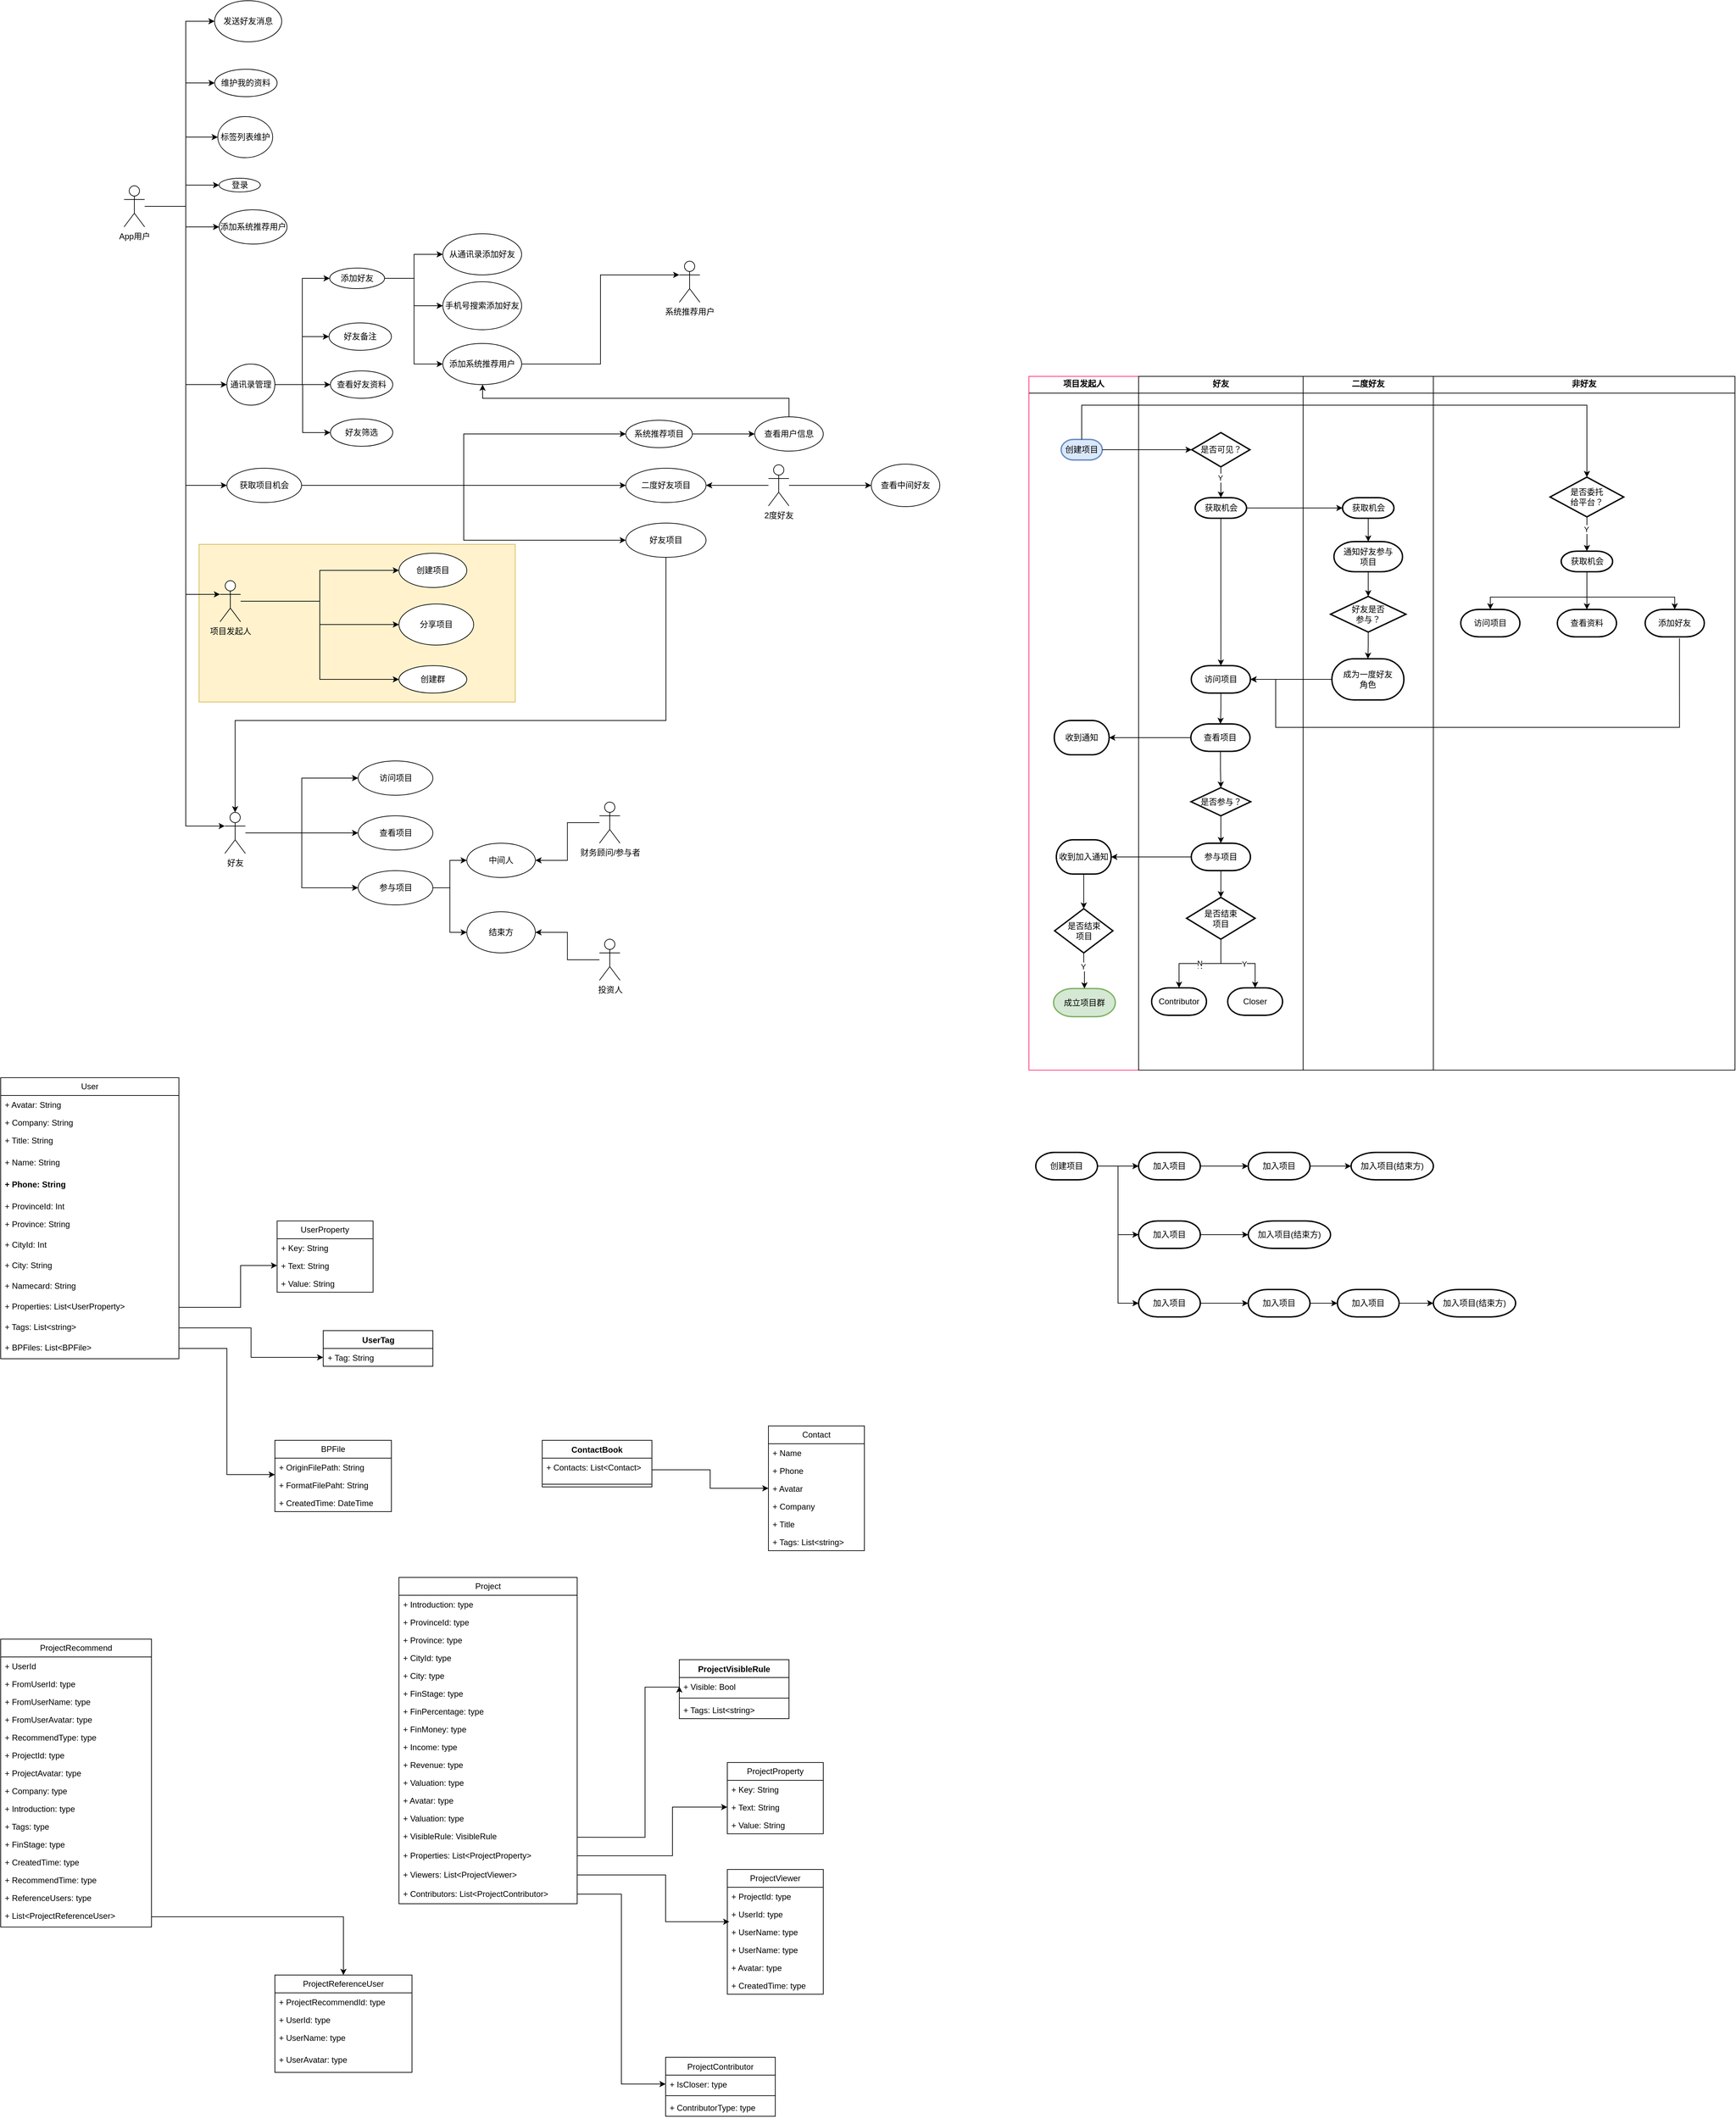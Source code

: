 <mxfile version="26.2.2">
  <diagram name="第 1 页" id="q8CcRKsoSqsli2SwW25j">
    <mxGraphModel dx="2440" dy="3337" grid="1" gridSize="10" guides="1" tooltips="1" connect="1" arrows="1" fold="1" page="1" pageScale="1" pageWidth="827" pageHeight="1169" math="0" shadow="0">
      <root>
        <mxCell id="0" />
        <mxCell id="1" parent="0" />
        <mxCell id="pPTOeu7Eq_ecMeXnFgVB-118" value="" style="rounded=0;whiteSpace=wrap;html=1;fillColor=#fff2cc;strokeColor=#d6b656;" vertex="1" parent="1">
          <mxGeometry x="-430.62" y="-1507" width="461.25" height="230" as="geometry" />
        </mxCell>
        <mxCell id="pPTOeu7Eq_ecMeXnFgVB-82" style="edgeStyle=orthogonalEdgeStyle;rounded=0;orthogonalLoop=1;jettySize=auto;html=1;entryX=0;entryY=0.5;entryDx=0;entryDy=0;" edge="1" parent="1" source="pPTOeu7Eq_ecMeXnFgVB-2" target="pPTOeu7Eq_ecMeXnFgVB-13">
          <mxGeometry relative="1" as="geometry" />
        </mxCell>
        <mxCell id="pPTOeu7Eq_ecMeXnFgVB-89" style="edgeStyle=orthogonalEdgeStyle;rounded=0;orthogonalLoop=1;jettySize=auto;html=1;entryX=0;entryY=0.5;entryDx=0;entryDy=0;" edge="1" parent="1" source="pPTOeu7Eq_ecMeXnFgVB-2" target="pPTOeu7Eq_ecMeXnFgVB-3">
          <mxGeometry relative="1" as="geometry">
            <Array as="points">
              <mxPoint x="-450" y="-2000" />
              <mxPoint x="-450" y="-2031" />
            </Array>
          </mxGeometry>
        </mxCell>
        <mxCell id="pPTOeu7Eq_ecMeXnFgVB-90" style="edgeStyle=orthogonalEdgeStyle;rounded=0;orthogonalLoop=1;jettySize=auto;html=1;entryX=0;entryY=0.5;entryDx=0;entryDy=0;" edge="1" parent="1" source="pPTOeu7Eq_ecMeXnFgVB-2" target="pPTOeu7Eq_ecMeXnFgVB-19">
          <mxGeometry relative="1" as="geometry">
            <Array as="points">
              <mxPoint x="-450" y="-2000" />
              <mxPoint x="-450" y="-2101" />
            </Array>
          </mxGeometry>
        </mxCell>
        <mxCell id="pPTOeu7Eq_ecMeXnFgVB-91" style="edgeStyle=orthogonalEdgeStyle;rounded=0;orthogonalLoop=1;jettySize=auto;html=1;entryX=0;entryY=0.5;entryDx=0;entryDy=0;" edge="1" parent="1" source="pPTOeu7Eq_ecMeXnFgVB-2" target="pPTOeu7Eq_ecMeXnFgVB-25">
          <mxGeometry relative="1" as="geometry">
            <Array as="points">
              <mxPoint x="-450" y="-2000" />
              <mxPoint x="-450" y="-2180" />
            </Array>
          </mxGeometry>
        </mxCell>
        <mxCell id="pPTOeu7Eq_ecMeXnFgVB-92" style="edgeStyle=orthogonalEdgeStyle;rounded=0;orthogonalLoop=1;jettySize=auto;html=1;entryX=0;entryY=0.5;entryDx=0;entryDy=0;" edge="1" parent="1" source="pPTOeu7Eq_ecMeXnFgVB-2" target="pPTOeu7Eq_ecMeXnFgVB-6">
          <mxGeometry relative="1" as="geometry">
            <Array as="points">
              <mxPoint x="-450" y="-2000" />
              <mxPoint x="-450" y="-1970" />
            </Array>
          </mxGeometry>
        </mxCell>
        <mxCell id="pPTOeu7Eq_ecMeXnFgVB-93" style="edgeStyle=orthogonalEdgeStyle;rounded=0;orthogonalLoop=1;jettySize=auto;html=1;entryX=0;entryY=0.5;entryDx=0;entryDy=0;" edge="1" parent="1" source="pPTOeu7Eq_ecMeXnFgVB-2" target="pPTOeu7Eq_ecMeXnFgVB-26">
          <mxGeometry relative="1" as="geometry">
            <Array as="points">
              <mxPoint x="-450" y="-2000" />
              <mxPoint x="-450" y="-1593" />
            </Array>
          </mxGeometry>
        </mxCell>
        <mxCell id="pPTOeu7Eq_ecMeXnFgVB-111" style="edgeStyle=orthogonalEdgeStyle;rounded=0;orthogonalLoop=1;jettySize=auto;html=1;entryX=0;entryY=0.5;entryDx=0;entryDy=0;" edge="1" parent="1" source="pPTOeu7Eq_ecMeXnFgVB-2" target="pPTOeu7Eq_ecMeXnFgVB-110">
          <mxGeometry relative="1" as="geometry">
            <mxPoint x="-450" y="-2270" as="targetPoint" />
            <Array as="points">
              <mxPoint x="-450" y="-2000" />
              <mxPoint x="-450" y="-2270" />
            </Array>
          </mxGeometry>
        </mxCell>
        <mxCell id="pPTOeu7Eq_ecMeXnFgVB-2" value="App用户" style="shape=umlActor;verticalLabelPosition=bottom;verticalAlign=top;html=1;" vertex="1" parent="1">
          <mxGeometry x="-540" y="-2030" width="30" height="60" as="geometry" />
        </mxCell>
        <mxCell id="pPTOeu7Eq_ecMeXnFgVB-3" value="登录" style="ellipse;whiteSpace=wrap;html=1;" vertex="1" parent="1">
          <mxGeometry x="-401.25" y="-2041" width="60" height="20" as="geometry" />
        </mxCell>
        <mxCell id="pPTOeu7Eq_ecMeXnFgVB-6" value="添加系统推荐用户" style="ellipse;whiteSpace=wrap;html=1;" vertex="1" parent="1">
          <mxGeometry x="-401.25" y="-1995" width="99" height="50" as="geometry" />
        </mxCell>
        <mxCell id="pPTOeu7Eq_ecMeXnFgVB-11" style="edgeStyle=orthogonalEdgeStyle;rounded=0;orthogonalLoop=1;jettySize=auto;html=1;entryX=0;entryY=0.5;entryDx=0;entryDy=0;" edge="1" parent="1" source="pPTOeu7Eq_ecMeXnFgVB-7" target="pPTOeu7Eq_ecMeXnFgVB-9">
          <mxGeometry relative="1" as="geometry">
            <Array as="points">
              <mxPoint x="-117" y="-1895" />
              <mxPoint x="-117" y="-1855" />
            </Array>
          </mxGeometry>
        </mxCell>
        <mxCell id="pPTOeu7Eq_ecMeXnFgVB-12" style="edgeStyle=orthogonalEdgeStyle;rounded=0;orthogonalLoop=1;jettySize=auto;html=1;entryX=0;entryY=0.5;entryDx=0;entryDy=0;" edge="1" parent="1" source="pPTOeu7Eq_ecMeXnFgVB-7" target="pPTOeu7Eq_ecMeXnFgVB-8">
          <mxGeometry relative="1" as="geometry">
            <Array as="points">
              <mxPoint x="-117" y="-1895" />
              <mxPoint x="-117" y="-1930" />
            </Array>
          </mxGeometry>
        </mxCell>
        <mxCell id="pPTOeu7Eq_ecMeXnFgVB-76" style="edgeStyle=orthogonalEdgeStyle;rounded=0;orthogonalLoop=1;jettySize=auto;html=1;entryX=0;entryY=0.5;entryDx=0;entryDy=0;" edge="1" parent="1" source="pPTOeu7Eq_ecMeXnFgVB-7" target="pPTOeu7Eq_ecMeXnFgVB-75">
          <mxGeometry relative="1" as="geometry">
            <Array as="points">
              <mxPoint x="-117" y="-1895" />
              <mxPoint x="-117" y="-1770" />
            </Array>
          </mxGeometry>
        </mxCell>
        <mxCell id="pPTOeu7Eq_ecMeXnFgVB-7" value="添加好友" style="ellipse;whiteSpace=wrap;html=1;" vertex="1" parent="1">
          <mxGeometry x="-240" y="-1910" width="80" height="30" as="geometry" />
        </mxCell>
        <mxCell id="pPTOeu7Eq_ecMeXnFgVB-8" value="从通讯录添加好友" style="ellipse;whiteSpace=wrap;html=1;" vertex="1" parent="1">
          <mxGeometry x="-75" y="-1960" width="115" height="60" as="geometry" />
        </mxCell>
        <mxCell id="pPTOeu7Eq_ecMeXnFgVB-9" value="手机号搜索添加好友" style="ellipse;whiteSpace=wrap;html=1;" vertex="1" parent="1">
          <mxGeometry x="-75" y="-1890" width="115" height="70" as="geometry" />
        </mxCell>
        <mxCell id="pPTOeu7Eq_ecMeXnFgVB-20" style="edgeStyle=orthogonalEdgeStyle;rounded=0;orthogonalLoop=1;jettySize=auto;html=1;entryX=0;entryY=0.5;entryDx=0;entryDy=0;" edge="1" parent="1" source="pPTOeu7Eq_ecMeXnFgVB-13" target="pPTOeu7Eq_ecMeXnFgVB-14">
          <mxGeometry relative="1" as="geometry">
            <Array as="points">
              <mxPoint x="-280" y="-1740" />
              <mxPoint x="-280" y="-1810" />
            </Array>
          </mxGeometry>
        </mxCell>
        <mxCell id="pPTOeu7Eq_ecMeXnFgVB-22" style="edgeStyle=orthogonalEdgeStyle;rounded=0;orthogonalLoop=1;jettySize=auto;html=1;entryX=0;entryY=0.5;entryDx=0;entryDy=0;" edge="1" parent="1" source="pPTOeu7Eq_ecMeXnFgVB-13" target="pPTOeu7Eq_ecMeXnFgVB-17">
          <mxGeometry relative="1" as="geometry" />
        </mxCell>
        <mxCell id="pPTOeu7Eq_ecMeXnFgVB-23" style="edgeStyle=orthogonalEdgeStyle;rounded=0;orthogonalLoop=1;jettySize=auto;html=1;entryX=0;entryY=0.5;entryDx=0;entryDy=0;" edge="1" parent="1" source="pPTOeu7Eq_ecMeXnFgVB-13" target="pPTOeu7Eq_ecMeXnFgVB-18">
          <mxGeometry relative="1" as="geometry" />
        </mxCell>
        <mxCell id="pPTOeu7Eq_ecMeXnFgVB-24" style="edgeStyle=orthogonalEdgeStyle;rounded=0;orthogonalLoop=1;jettySize=auto;html=1;entryX=0;entryY=0.5;entryDx=0;entryDy=0;" edge="1" parent="1" source="pPTOeu7Eq_ecMeXnFgVB-13" target="pPTOeu7Eq_ecMeXnFgVB-7">
          <mxGeometry relative="1" as="geometry" />
        </mxCell>
        <mxCell id="pPTOeu7Eq_ecMeXnFgVB-13" value="通讯录管理" style="ellipse;whiteSpace=wrap;html=1;" vertex="1" parent="1">
          <mxGeometry x="-390" y="-1770" width="70" height="60" as="geometry" />
        </mxCell>
        <mxCell id="pPTOeu7Eq_ecMeXnFgVB-14" value="好友备注" style="ellipse;whiteSpace=wrap;html=1;" vertex="1" parent="1">
          <mxGeometry x="-241" y="-1830" width="91" height="40" as="geometry" />
        </mxCell>
        <mxCell id="pPTOeu7Eq_ecMeXnFgVB-17" value="查看好友资料" style="ellipse;whiteSpace=wrap;html=1;" vertex="1" parent="1">
          <mxGeometry x="-239" y="-1760" width="91" height="40" as="geometry" />
        </mxCell>
        <mxCell id="pPTOeu7Eq_ecMeXnFgVB-18" value="好友筛选" style="ellipse;whiteSpace=wrap;html=1;" vertex="1" parent="1">
          <mxGeometry x="-239" y="-1690" width="91" height="40" as="geometry" />
        </mxCell>
        <mxCell id="pPTOeu7Eq_ecMeXnFgVB-19" value="标签列表维护" style="ellipse;whiteSpace=wrap;html=1;" vertex="1" parent="1">
          <mxGeometry x="-403.25" y="-2131" width="80" height="60" as="geometry" />
        </mxCell>
        <mxCell id="pPTOeu7Eq_ecMeXnFgVB-25" value="维护我的资料" style="ellipse;whiteSpace=wrap;html=1;" vertex="1" parent="1">
          <mxGeometry x="-407.75" y="-2200" width="91" height="40" as="geometry" />
        </mxCell>
        <mxCell id="pPTOeu7Eq_ecMeXnFgVB-31" style="edgeStyle=orthogonalEdgeStyle;rounded=0;orthogonalLoop=1;jettySize=auto;html=1;entryX=0;entryY=0.5;entryDx=0;entryDy=0;" edge="1" parent="1" source="pPTOeu7Eq_ecMeXnFgVB-26" target="pPTOeu7Eq_ecMeXnFgVB-27">
          <mxGeometry relative="1" as="geometry" />
        </mxCell>
        <mxCell id="pPTOeu7Eq_ecMeXnFgVB-32" style="edgeStyle=orthogonalEdgeStyle;rounded=0;orthogonalLoop=1;jettySize=auto;html=1;entryX=0;entryY=0.5;entryDx=0;entryDy=0;" edge="1" parent="1" source="pPTOeu7Eq_ecMeXnFgVB-26" target="pPTOeu7Eq_ecMeXnFgVB-29">
          <mxGeometry relative="1" as="geometry" />
        </mxCell>
        <mxCell id="pPTOeu7Eq_ecMeXnFgVB-33" style="edgeStyle=orthogonalEdgeStyle;rounded=0;orthogonalLoop=1;jettySize=auto;html=1;entryX=0;entryY=0.5;entryDx=0;entryDy=0;" edge="1" parent="1" source="pPTOeu7Eq_ecMeXnFgVB-26" target="pPTOeu7Eq_ecMeXnFgVB-30">
          <mxGeometry relative="1" as="geometry" />
        </mxCell>
        <mxCell id="pPTOeu7Eq_ecMeXnFgVB-26" value="获取项目机会" style="ellipse;whiteSpace=wrap;html=1;" vertex="1" parent="1">
          <mxGeometry x="-390" y="-1618" width="109" height="50" as="geometry" />
        </mxCell>
        <mxCell id="pPTOeu7Eq_ecMeXnFgVB-79" style="edgeStyle=orthogonalEdgeStyle;rounded=0;orthogonalLoop=1;jettySize=auto;html=1;entryX=0;entryY=0.5;entryDx=0;entryDy=0;" edge="1" parent="1" source="pPTOeu7Eq_ecMeXnFgVB-27" target="pPTOeu7Eq_ecMeXnFgVB-78">
          <mxGeometry relative="1" as="geometry" />
        </mxCell>
        <mxCell id="pPTOeu7Eq_ecMeXnFgVB-27" value="系统推荐项目" style="ellipse;whiteSpace=wrap;html=1;" vertex="1" parent="1">
          <mxGeometry x="192" y="-1688" width="97" height="40" as="geometry" />
        </mxCell>
        <mxCell id="pPTOeu7Eq_ecMeXnFgVB-29" value="二度好友项目" style="ellipse;whiteSpace=wrap;html=1;" vertex="1" parent="1">
          <mxGeometry x="192" y="-1618" width="117" height="50" as="geometry" />
        </mxCell>
        <mxCell id="pPTOeu7Eq_ecMeXnFgVB-30" value="好友项目" style="ellipse;whiteSpace=wrap;html=1;" vertex="1" parent="1">
          <mxGeometry x="192" y="-1538" width="117" height="50" as="geometry" />
        </mxCell>
        <mxCell id="pPTOeu7Eq_ecMeXnFgVB-35" value="访问项目" style="ellipse;whiteSpace=wrap;html=1;" vertex="1" parent="1">
          <mxGeometry x="-198.5" y="-1191" width="109" height="50" as="geometry" />
        </mxCell>
        <mxCell id="pPTOeu7Eq_ecMeXnFgVB-36" value="查看项目" style="ellipse;whiteSpace=wrap;html=1;" vertex="1" parent="1">
          <mxGeometry x="-198.5" y="-1111" width="109" height="50" as="geometry" />
        </mxCell>
        <mxCell id="pPTOeu7Eq_ecMeXnFgVB-41" style="edgeStyle=orthogonalEdgeStyle;rounded=0;orthogonalLoop=1;jettySize=auto;html=1;entryX=0;entryY=0.5;entryDx=0;entryDy=0;" edge="1" parent="1" source="pPTOeu7Eq_ecMeXnFgVB-37" target="pPTOeu7Eq_ecMeXnFgVB-39">
          <mxGeometry relative="1" as="geometry" />
        </mxCell>
        <mxCell id="pPTOeu7Eq_ecMeXnFgVB-42" style="edgeStyle=orthogonalEdgeStyle;rounded=0;orthogonalLoop=1;jettySize=auto;html=1;entryX=0;entryY=0.5;entryDx=0;entryDy=0;" edge="1" parent="1" source="pPTOeu7Eq_ecMeXnFgVB-37" target="pPTOeu7Eq_ecMeXnFgVB-38">
          <mxGeometry relative="1" as="geometry" />
        </mxCell>
        <mxCell id="pPTOeu7Eq_ecMeXnFgVB-37" value="参与项目" style="ellipse;whiteSpace=wrap;html=1;" vertex="1" parent="1">
          <mxGeometry x="-198.5" y="-1031" width="109" height="50" as="geometry" />
        </mxCell>
        <mxCell id="pPTOeu7Eq_ecMeXnFgVB-38" value="结束方" style="ellipse;whiteSpace=wrap;html=1;" vertex="1" parent="1">
          <mxGeometry x="-40" y="-971" width="100" height="60" as="geometry" />
        </mxCell>
        <mxCell id="pPTOeu7Eq_ecMeXnFgVB-39" value="中间人" style="ellipse;whiteSpace=wrap;html=1;" vertex="1" parent="1">
          <mxGeometry x="-40" y="-1071" width="100" height="50" as="geometry" />
        </mxCell>
        <mxCell id="pPTOeu7Eq_ecMeXnFgVB-54" style="edgeStyle=orthogonalEdgeStyle;rounded=0;orthogonalLoop=1;jettySize=auto;html=1;entryX=0;entryY=0.5;entryDx=0;entryDy=0;" edge="1" parent="1" source="pPTOeu7Eq_ecMeXnFgVB-43" target="pPTOeu7Eq_ecMeXnFgVB-52">
          <mxGeometry relative="1" as="geometry" />
        </mxCell>
        <mxCell id="pPTOeu7Eq_ecMeXnFgVB-55" style="edgeStyle=orthogonalEdgeStyle;rounded=0;orthogonalLoop=1;jettySize=auto;html=1;entryX=0;entryY=0.5;entryDx=0;entryDy=0;" edge="1" parent="1" source="pPTOeu7Eq_ecMeXnFgVB-43" target="pPTOeu7Eq_ecMeXnFgVB-53">
          <mxGeometry relative="1" as="geometry" />
        </mxCell>
        <mxCell id="pPTOeu7Eq_ecMeXnFgVB-115" style="edgeStyle=orthogonalEdgeStyle;rounded=0;orthogonalLoop=1;jettySize=auto;html=1;entryX=0;entryY=0.5;entryDx=0;entryDy=0;" edge="1" parent="1" source="pPTOeu7Eq_ecMeXnFgVB-43" target="pPTOeu7Eq_ecMeXnFgVB-113">
          <mxGeometry relative="1" as="geometry" />
        </mxCell>
        <mxCell id="pPTOeu7Eq_ecMeXnFgVB-43" value="项目发起人&lt;div&gt;&lt;br&gt;&lt;/div&gt;" style="shape=umlActor;verticalLabelPosition=bottom;verticalAlign=top;html=1;" vertex="1" parent="1">
          <mxGeometry x="-400" y="-1454" width="30" height="60" as="geometry" />
        </mxCell>
        <mxCell id="pPTOeu7Eq_ecMeXnFgVB-56" style="edgeStyle=orthogonalEdgeStyle;rounded=0;orthogonalLoop=1;jettySize=auto;html=1;entryX=0;entryY=0.5;entryDx=0;entryDy=0;" edge="1" parent="1" source="pPTOeu7Eq_ecMeXnFgVB-44" target="pPTOeu7Eq_ecMeXnFgVB-35">
          <mxGeometry relative="1" as="geometry" />
        </mxCell>
        <mxCell id="pPTOeu7Eq_ecMeXnFgVB-57" style="edgeStyle=orthogonalEdgeStyle;rounded=0;orthogonalLoop=1;jettySize=auto;html=1;" edge="1" parent="1" source="pPTOeu7Eq_ecMeXnFgVB-44" target="pPTOeu7Eq_ecMeXnFgVB-36">
          <mxGeometry relative="1" as="geometry" />
        </mxCell>
        <mxCell id="pPTOeu7Eq_ecMeXnFgVB-64" style="edgeStyle=orthogonalEdgeStyle;rounded=0;orthogonalLoop=1;jettySize=auto;html=1;entryX=0;entryY=0.5;entryDx=0;entryDy=0;" edge="1" parent="1" source="pPTOeu7Eq_ecMeXnFgVB-44" target="pPTOeu7Eq_ecMeXnFgVB-37">
          <mxGeometry relative="1" as="geometry" />
        </mxCell>
        <mxCell id="pPTOeu7Eq_ecMeXnFgVB-44" value="好友" style="shape=umlActor;verticalLabelPosition=bottom;verticalAlign=top;html=1;" vertex="1" parent="1">
          <mxGeometry x="-393" y="-1116" width="30" height="60" as="geometry" />
        </mxCell>
        <mxCell id="pPTOeu7Eq_ecMeXnFgVB-60" style="edgeStyle=orthogonalEdgeStyle;rounded=0;orthogonalLoop=1;jettySize=auto;html=1;entryX=1;entryY=0.5;entryDx=0;entryDy=0;" edge="1" parent="1" source="pPTOeu7Eq_ecMeXnFgVB-45" target="pPTOeu7Eq_ecMeXnFgVB-39">
          <mxGeometry relative="1" as="geometry" />
        </mxCell>
        <mxCell id="pPTOeu7Eq_ecMeXnFgVB-45" value="财务顾问/参与者" style="shape=umlActor;verticalLabelPosition=bottom;verticalAlign=top;html=1;" vertex="1" parent="1">
          <mxGeometry x="153.5" y="-1131" width="30" height="60" as="geometry" />
        </mxCell>
        <mxCell id="pPTOeu7Eq_ecMeXnFgVB-52" value="创建项目" style="ellipse;whiteSpace=wrap;html=1;" vertex="1" parent="1">
          <mxGeometry x="-139" y="-1494" width="99" height="50" as="geometry" />
        </mxCell>
        <mxCell id="pPTOeu7Eq_ecMeXnFgVB-53" value="分享项目" style="ellipse;whiteSpace=wrap;html=1;" vertex="1" parent="1">
          <mxGeometry x="-139" y="-1420" width="109" height="60" as="geometry" />
        </mxCell>
        <mxCell id="pPTOeu7Eq_ecMeXnFgVB-61" style="edgeStyle=orthogonalEdgeStyle;rounded=0;orthogonalLoop=1;jettySize=auto;html=1;entryX=1;entryY=0.5;entryDx=0;entryDy=0;" edge="1" parent="1" source="pPTOeu7Eq_ecMeXnFgVB-58" target="pPTOeu7Eq_ecMeXnFgVB-38">
          <mxGeometry relative="1" as="geometry" />
        </mxCell>
        <mxCell id="pPTOeu7Eq_ecMeXnFgVB-58" value="投资人" style="shape=umlActor;verticalLabelPosition=bottom;verticalAlign=top;html=1;" vertex="1" parent="1">
          <mxGeometry x="153.5" y="-931" width="30" height="60" as="geometry" />
        </mxCell>
        <mxCell id="pPTOeu7Eq_ecMeXnFgVB-68" style="edgeStyle=orthogonalEdgeStyle;rounded=0;orthogonalLoop=1;jettySize=auto;html=1;entryX=1;entryY=0.5;entryDx=0;entryDy=0;" edge="1" parent="1" source="pPTOeu7Eq_ecMeXnFgVB-67" target="pPTOeu7Eq_ecMeXnFgVB-29">
          <mxGeometry relative="1" as="geometry" />
        </mxCell>
        <mxCell id="pPTOeu7Eq_ecMeXnFgVB-73" style="edgeStyle=orthogonalEdgeStyle;rounded=0;orthogonalLoop=1;jettySize=auto;html=1;entryX=0;entryY=0.5;entryDx=0;entryDy=0;" edge="1" parent="1" source="pPTOeu7Eq_ecMeXnFgVB-67" target="pPTOeu7Eq_ecMeXnFgVB-72">
          <mxGeometry relative="1" as="geometry" />
        </mxCell>
        <mxCell id="pPTOeu7Eq_ecMeXnFgVB-67" value="2度好友" style="shape=umlActor;verticalLabelPosition=bottom;verticalAlign=top;html=1;" vertex="1" parent="1">
          <mxGeometry x="400" y="-1623" width="30" height="60" as="geometry" />
        </mxCell>
        <mxCell id="pPTOeu7Eq_ecMeXnFgVB-72" value="查看中间好友" style="ellipse;whiteSpace=wrap;html=1;" vertex="1" parent="1">
          <mxGeometry x="550" y="-1624" width="100" height="62" as="geometry" />
        </mxCell>
        <mxCell id="pPTOeu7Eq_ecMeXnFgVB-74" value="系统推荐用户" style="shape=umlActor;verticalLabelPosition=bottom;verticalAlign=top;html=1;" vertex="1" parent="1">
          <mxGeometry x="270" y="-1920" width="30" height="60" as="geometry" />
        </mxCell>
        <mxCell id="pPTOeu7Eq_ecMeXnFgVB-75" value="添加系统推荐用户" style="ellipse;whiteSpace=wrap;html=1;" vertex="1" parent="1">
          <mxGeometry x="-75" y="-1800" width="115" height="60" as="geometry" />
        </mxCell>
        <mxCell id="pPTOeu7Eq_ecMeXnFgVB-77" style="edgeStyle=orthogonalEdgeStyle;rounded=0;orthogonalLoop=1;jettySize=auto;html=1;entryX=0;entryY=0.333;entryDx=0;entryDy=0;entryPerimeter=0;" edge="1" parent="1" source="pPTOeu7Eq_ecMeXnFgVB-75" target="pPTOeu7Eq_ecMeXnFgVB-74">
          <mxGeometry relative="1" as="geometry">
            <Array as="points">
              <mxPoint x="155" y="-1770" />
              <mxPoint x="155" y="-1900" />
            </Array>
          </mxGeometry>
        </mxCell>
        <mxCell id="pPTOeu7Eq_ecMeXnFgVB-80" style="edgeStyle=orthogonalEdgeStyle;rounded=0;orthogonalLoop=1;jettySize=auto;html=1;exitX=0.5;exitY=0;exitDx=0;exitDy=0;" edge="1" parent="1" source="pPTOeu7Eq_ecMeXnFgVB-78">
          <mxGeometry relative="1" as="geometry">
            <mxPoint x="380" y="-1720" as="sourcePoint" />
            <mxPoint x="-17" y="-1740" as="targetPoint" />
            <Array as="points">
              <mxPoint x="430" y="-1720" />
              <mxPoint x="-17" y="-1720" />
            </Array>
          </mxGeometry>
        </mxCell>
        <mxCell id="pPTOeu7Eq_ecMeXnFgVB-78" value="查看用户信息" style="ellipse;whiteSpace=wrap;html=1;" vertex="1" parent="1">
          <mxGeometry x="380" y="-1693" width="100" height="50" as="geometry" />
        </mxCell>
        <mxCell id="pPTOeu7Eq_ecMeXnFgVB-96" style="edgeStyle=orthogonalEdgeStyle;rounded=0;orthogonalLoop=1;jettySize=auto;html=1;entryX=0;entryY=0.333;entryDx=0;entryDy=0;entryPerimeter=0;" edge="1" parent="1" source="pPTOeu7Eq_ecMeXnFgVB-2" target="pPTOeu7Eq_ecMeXnFgVB-43">
          <mxGeometry relative="1" as="geometry">
            <Array as="points">
              <mxPoint x="-450" y="-2000" />
              <mxPoint x="-450" y="-1434" />
            </Array>
          </mxGeometry>
        </mxCell>
        <mxCell id="pPTOeu7Eq_ecMeXnFgVB-97" style="edgeStyle=orthogonalEdgeStyle;rounded=0;orthogonalLoop=1;jettySize=auto;html=1;entryX=0.5;entryY=0;entryDx=0;entryDy=0;entryPerimeter=0;" edge="1" parent="1" source="pPTOeu7Eq_ecMeXnFgVB-30" target="pPTOeu7Eq_ecMeXnFgVB-44">
          <mxGeometry relative="1" as="geometry">
            <Array as="points">
              <mxPoint x="251" y="-1250" />
              <mxPoint x="-378" y="-1250" />
            </Array>
          </mxGeometry>
        </mxCell>
        <mxCell id="pPTOeu7Eq_ecMeXnFgVB-99" style="edgeStyle=orthogonalEdgeStyle;rounded=0;orthogonalLoop=1;jettySize=auto;html=1;entryX=0;entryY=0.333;entryDx=0;entryDy=0;entryPerimeter=0;" edge="1" parent="1" source="pPTOeu7Eq_ecMeXnFgVB-2" target="pPTOeu7Eq_ecMeXnFgVB-44">
          <mxGeometry relative="1" as="geometry">
            <Array as="points">
              <mxPoint x="-450" y="-2000" />
              <mxPoint x="-450" y="-1096" />
            </Array>
          </mxGeometry>
        </mxCell>
        <mxCell id="pPTOeu7Eq_ecMeXnFgVB-110" value="发送好友消息" style="ellipse;whiteSpace=wrap;html=1;" vertex="1" parent="1">
          <mxGeometry x="-408" y="-2300" width="98" height="60" as="geometry" />
        </mxCell>
        <mxCell id="pPTOeu7Eq_ecMeXnFgVB-113" value="创建群" style="ellipse;whiteSpace=wrap;html=1;" vertex="1" parent="1">
          <mxGeometry x="-139" y="-1330" width="99" height="40" as="geometry" />
        </mxCell>
        <mxCell id="pPTOeu7Eq_ecMeXnFgVB-123" value="&lt;p style=&quot;margin:0px;margin-top:4px;text-align:center;&quot;&gt;&lt;b&gt;项目发起人&lt;/b&gt;&lt;/p&gt;&lt;hr size=&quot;1&quot; style=&quot;border-style:solid;&quot;&gt;&lt;div style=&quot;height:2px;&quot;&gt;&lt;/div&gt;" style="verticalAlign=top;align=left;overflow=fill;html=1;whiteSpace=wrap;strokeColor=light-dark(#FF2A69,#000000);" vertex="1" parent="1">
          <mxGeometry x="780" y="-1752" width="160" height="1012" as="geometry" />
        </mxCell>
        <mxCell id="pPTOeu7Eq_ecMeXnFgVB-124" value="&lt;p style=&quot;margin:0px;margin-top:4px;text-align:center;&quot;&gt;&lt;b&gt;好友&lt;/b&gt;&lt;/p&gt;&lt;hr size=&quot;1&quot; style=&quot;border-style:solid;&quot;&gt;&lt;div style=&quot;height:2px;&quot;&gt;&lt;/div&gt;" style="verticalAlign=top;align=left;overflow=fill;html=1;whiteSpace=wrap;strokeColor=default;" vertex="1" parent="1">
          <mxGeometry x="940" y="-1752" width="240" height="1012" as="geometry" />
        </mxCell>
        <mxCell id="pPTOeu7Eq_ecMeXnFgVB-125" value="&lt;p style=&quot;margin:0px;margin-top:4px;text-align:center;&quot;&gt;&lt;b&gt;二度好友&lt;/b&gt;&lt;/p&gt;&lt;hr size=&quot;1&quot; style=&quot;border-style:solid;&quot;&gt;&lt;div style=&quot;height:2px;&quot;&gt;&lt;/div&gt;" style="verticalAlign=top;align=left;overflow=fill;html=1;whiteSpace=wrap;" vertex="1" parent="1">
          <mxGeometry x="1180" y="-1752" width="190" height="1012" as="geometry" />
        </mxCell>
        <mxCell id="pPTOeu7Eq_ecMeXnFgVB-126" value="&lt;p style=&quot;margin:0px;margin-top:4px;text-align:center;&quot;&gt;&lt;b&gt;非好友&lt;/b&gt;&lt;/p&gt;&lt;hr size=&quot;1&quot; style=&quot;border-style:solid;&quot;&gt;&lt;div style=&quot;height:2px;&quot;&gt;&lt;/div&gt;" style="verticalAlign=top;align=left;overflow=fill;html=1;whiteSpace=wrap;" vertex="1" parent="1">
          <mxGeometry x="1370" y="-1752" width="440" height="1012" as="geometry" />
        </mxCell>
        <mxCell id="pPTOeu7Eq_ecMeXnFgVB-127" value="创建项目" style="strokeWidth=2;html=1;shape=mxgraph.flowchart.terminator;whiteSpace=wrap;fillColor=#dae8fc;strokeColor=#6c8ebf;" vertex="1" parent="1">
          <mxGeometry x="827" y="-1660" width="60" height="30" as="geometry" />
        </mxCell>
        <mxCell id="pPTOeu7Eq_ecMeXnFgVB-131" value="" style="edgeStyle=orthogonalEdgeStyle;rounded=0;orthogonalLoop=1;jettySize=auto;html=1;" edge="1" parent="1" source="pPTOeu7Eq_ecMeXnFgVB-128" target="pPTOeu7Eq_ecMeXnFgVB-129">
          <mxGeometry relative="1" as="geometry" />
        </mxCell>
        <mxCell id="pPTOeu7Eq_ecMeXnFgVB-133" value="Y" style="edgeLabel;html=1;align=center;verticalAlign=middle;resizable=0;points=[];" vertex="1" connectable="0" parent="pPTOeu7Eq_ecMeXnFgVB-131">
          <mxGeometry x="-0.285" y="-1" relative="1" as="geometry">
            <mxPoint as="offset" />
          </mxGeometry>
        </mxCell>
        <mxCell id="pPTOeu7Eq_ecMeXnFgVB-128" value="是否可见？" style="strokeWidth=2;html=1;shape=mxgraph.flowchart.decision;whiteSpace=wrap;" vertex="1" parent="1">
          <mxGeometry x="1017.5" y="-1670" width="85" height="50" as="geometry" />
        </mxCell>
        <mxCell id="pPTOeu7Eq_ecMeXnFgVB-162" value="" style="edgeStyle=orthogonalEdgeStyle;rounded=0;orthogonalLoop=1;jettySize=auto;html=1;" edge="1" parent="1" source="pPTOeu7Eq_ecMeXnFgVB-129" target="pPTOeu7Eq_ecMeXnFgVB-158">
          <mxGeometry relative="1" as="geometry" />
        </mxCell>
        <mxCell id="pPTOeu7Eq_ecMeXnFgVB-168" style="edgeStyle=orthogonalEdgeStyle;rounded=0;orthogonalLoop=1;jettySize=auto;html=1;" edge="1" parent="1" source="pPTOeu7Eq_ecMeXnFgVB-129" target="pPTOeu7Eq_ecMeXnFgVB-167">
          <mxGeometry relative="1" as="geometry" />
        </mxCell>
        <mxCell id="pPTOeu7Eq_ecMeXnFgVB-129" value="获取机会" style="strokeWidth=2;html=1;shape=mxgraph.flowchart.terminator;whiteSpace=wrap;" vertex="1" parent="1">
          <mxGeometry x="1022.5" y="-1575" width="75" height="30" as="geometry" />
        </mxCell>
        <mxCell id="pPTOeu7Eq_ecMeXnFgVB-146" value="" style="edgeStyle=orthogonalEdgeStyle;rounded=0;orthogonalLoop=1;jettySize=auto;html=1;" edge="1" parent="1" source="pPTOeu7Eq_ecMeXnFgVB-130" target="pPTOeu7Eq_ecMeXnFgVB-134">
          <mxGeometry relative="1" as="geometry" />
        </mxCell>
        <mxCell id="pPTOeu7Eq_ecMeXnFgVB-147" value="Y" style="edgeLabel;html=1;align=center;verticalAlign=middle;resizable=0;points=[];" vertex="1" connectable="0" parent="pPTOeu7Eq_ecMeXnFgVB-146">
          <mxGeometry x="-0.293" y="-1" relative="1" as="geometry">
            <mxPoint as="offset" />
          </mxGeometry>
        </mxCell>
        <mxCell id="pPTOeu7Eq_ecMeXnFgVB-130" value="是否委托&lt;div&gt;给平台？&lt;/div&gt;" style="strokeWidth=2;html=1;shape=mxgraph.flowchart.decision;whiteSpace=wrap;" vertex="1" parent="1">
          <mxGeometry x="1540.25" y="-1605" width="107.5" height="58" as="geometry" />
        </mxCell>
        <mxCell id="pPTOeu7Eq_ecMeXnFgVB-132" style="edgeStyle=orthogonalEdgeStyle;rounded=0;orthogonalLoop=1;jettySize=auto;html=1;entryX=0;entryY=0.5;entryDx=0;entryDy=0;entryPerimeter=0;exitX=1;exitY=0.5;exitDx=0;exitDy=0;exitPerimeter=0;" edge="1" parent="1" source="pPTOeu7Eq_ecMeXnFgVB-127" target="pPTOeu7Eq_ecMeXnFgVB-128">
          <mxGeometry relative="1" as="geometry">
            <mxPoint x="887" y="-1649" as="sourcePoint" />
            <mxPoint x="977.5" y="-1650" as="targetPoint" />
          </mxGeometry>
        </mxCell>
        <mxCell id="pPTOeu7Eq_ecMeXnFgVB-134" value="获取机会" style="strokeWidth=2;html=1;shape=mxgraph.flowchart.terminator;whiteSpace=wrap;" vertex="1" parent="1">
          <mxGeometry x="1556.5" y="-1497" width="75" height="30" as="geometry" />
        </mxCell>
        <mxCell id="pPTOeu7Eq_ecMeXnFgVB-151" value="访问项目" style="strokeWidth=2;html=1;shape=mxgraph.flowchart.terminator;whiteSpace=wrap;" vertex="1" parent="1">
          <mxGeometry x="1410.0" y="-1412" width="86.25" height="40" as="geometry" />
        </mxCell>
        <mxCell id="pPTOeu7Eq_ecMeXnFgVB-152" value="查看资料" style="strokeWidth=2;html=1;shape=mxgraph.flowchart.terminator;whiteSpace=wrap;" vertex="1" parent="1">
          <mxGeometry x="1550.88" y="-1412" width="86.25" height="40" as="geometry" />
        </mxCell>
        <mxCell id="pPTOeu7Eq_ecMeXnFgVB-153" value="添加好友" style="strokeWidth=2;html=1;shape=mxgraph.flowchart.terminator;whiteSpace=wrap;" vertex="1" parent="1">
          <mxGeometry x="1679.0" y="-1412" width="86.25" height="40" as="geometry" />
        </mxCell>
        <mxCell id="pPTOeu7Eq_ecMeXnFgVB-154" style="edgeStyle=orthogonalEdgeStyle;rounded=0;orthogonalLoop=1;jettySize=auto;html=1;entryX=0.5;entryY=0;entryDx=0;entryDy=0;entryPerimeter=0;" edge="1" parent="1" source="pPTOeu7Eq_ecMeXnFgVB-134" target="pPTOeu7Eq_ecMeXnFgVB-151">
          <mxGeometry relative="1" as="geometry">
            <Array as="points">
              <mxPoint x="1594" y="-1430" />
              <mxPoint x="1453" y="-1430" />
            </Array>
          </mxGeometry>
        </mxCell>
        <mxCell id="pPTOeu7Eq_ecMeXnFgVB-156" style="edgeStyle=orthogonalEdgeStyle;rounded=0;orthogonalLoop=1;jettySize=auto;html=1;entryX=0.5;entryY=0;entryDx=0;entryDy=0;entryPerimeter=0;exitX=0.5;exitY=1;exitDx=0;exitDy=0;exitPerimeter=0;" edge="1" parent="1" source="pPTOeu7Eq_ecMeXnFgVB-134" target="pPTOeu7Eq_ecMeXnFgVB-152">
          <mxGeometry relative="1" as="geometry" />
        </mxCell>
        <mxCell id="pPTOeu7Eq_ecMeXnFgVB-157" style="edgeStyle=orthogonalEdgeStyle;rounded=0;orthogonalLoop=1;jettySize=auto;html=1;entryX=0.5;entryY=0;entryDx=0;entryDy=0;entryPerimeter=0;exitX=0.5;exitY=1;exitDx=0;exitDy=0;exitPerimeter=0;" edge="1" parent="1" source="pPTOeu7Eq_ecMeXnFgVB-134" target="pPTOeu7Eq_ecMeXnFgVB-153">
          <mxGeometry relative="1" as="geometry">
            <Array as="points">
              <mxPoint x="1594" y="-1430" />
              <mxPoint x="1722" y="-1430" />
            </Array>
          </mxGeometry>
        </mxCell>
        <mxCell id="pPTOeu7Eq_ecMeXnFgVB-158" value="访问项目" style="strokeWidth=2;html=1;shape=mxgraph.flowchart.terminator;whiteSpace=wrap;" vertex="1" parent="1">
          <mxGeometry x="1016.87" y="-1330" width="86.25" height="40" as="geometry" />
        </mxCell>
        <mxCell id="pPTOeu7Eq_ecMeXnFgVB-171" value="" style="edgeStyle=orthogonalEdgeStyle;rounded=0;orthogonalLoop=1;jettySize=auto;html=1;" edge="1" parent="1" source="pPTOeu7Eq_ecMeXnFgVB-159" target="pPTOeu7Eq_ecMeXnFgVB-170">
          <mxGeometry relative="1" as="geometry" />
        </mxCell>
        <mxCell id="pPTOeu7Eq_ecMeXnFgVB-159" value="查看项目" style="strokeWidth=2;html=1;shape=mxgraph.flowchart.terminator;whiteSpace=wrap;" vertex="1" parent="1">
          <mxGeometry x="1016.25" y="-1245" width="86.25" height="40" as="geometry" />
        </mxCell>
        <mxCell id="pPTOeu7Eq_ecMeXnFgVB-160" value="参与项目" style="strokeWidth=2;html=1;shape=mxgraph.flowchart.terminator;whiteSpace=wrap;" vertex="1" parent="1">
          <mxGeometry x="1016.88" y="-1071" width="86.25" height="40" as="geometry" />
        </mxCell>
        <mxCell id="pPTOeu7Eq_ecMeXnFgVB-161" style="edgeStyle=orthogonalEdgeStyle;rounded=0;orthogonalLoop=1;jettySize=auto;html=1;entryX=0.5;entryY=0;entryDx=0;entryDy=0;entryPerimeter=0;" edge="1" parent="1" source="pPTOeu7Eq_ecMeXnFgVB-127" target="pPTOeu7Eq_ecMeXnFgVB-130">
          <mxGeometry relative="1" as="geometry">
            <Array as="points">
              <mxPoint x="857" y="-1710" />
              <mxPoint x="1594" y="-1710" />
            </Array>
          </mxGeometry>
        </mxCell>
        <mxCell id="pPTOeu7Eq_ecMeXnFgVB-164" style="edgeStyle=orthogonalEdgeStyle;rounded=0;orthogonalLoop=1;jettySize=auto;html=1;entryX=0.5;entryY=0;entryDx=0;entryDy=0;entryPerimeter=0;" edge="1" parent="1" source="pPTOeu7Eq_ecMeXnFgVB-158" target="pPTOeu7Eq_ecMeXnFgVB-159">
          <mxGeometry relative="1" as="geometry" />
        </mxCell>
        <mxCell id="pPTOeu7Eq_ecMeXnFgVB-167" value="获取机会" style="strokeWidth=2;html=1;shape=mxgraph.flowchart.terminator;whiteSpace=wrap;" vertex="1" parent="1">
          <mxGeometry x="1237.5" y="-1575" width="75" height="30" as="geometry" />
        </mxCell>
        <mxCell id="pPTOeu7Eq_ecMeXnFgVB-170" value="是否参与？" style="strokeWidth=2;html=1;shape=mxgraph.flowchart.decision;whiteSpace=wrap;" vertex="1" parent="1">
          <mxGeometry x="1016.5" y="-1152" width="87" height="41" as="geometry" />
        </mxCell>
        <mxCell id="pPTOeu7Eq_ecMeXnFgVB-172" style="edgeStyle=orthogonalEdgeStyle;rounded=0;orthogonalLoop=1;jettySize=auto;html=1;entryX=0.5;entryY=0;entryDx=0;entryDy=0;entryPerimeter=0;" edge="1" parent="1" source="pPTOeu7Eq_ecMeXnFgVB-170" target="pPTOeu7Eq_ecMeXnFgVB-160">
          <mxGeometry relative="1" as="geometry" />
        </mxCell>
        <mxCell id="pPTOeu7Eq_ecMeXnFgVB-229" value="" style="edgeStyle=orthogonalEdgeStyle;rounded=0;orthogonalLoop=1;jettySize=auto;html=1;" edge="1" parent="1" source="pPTOeu7Eq_ecMeXnFgVB-173" target="pPTOeu7Eq_ecMeXnFgVB-228">
          <mxGeometry relative="1" as="geometry" />
        </mxCell>
        <mxCell id="pPTOeu7Eq_ecMeXnFgVB-173" value="好友是否&lt;div&gt;参与？&lt;/div&gt;" style="strokeWidth=2;html=1;shape=mxgraph.flowchart.decision;whiteSpace=wrap;" vertex="1" parent="1">
          <mxGeometry x="1220" y="-1431" width="110" height="52" as="geometry" />
        </mxCell>
        <mxCell id="pPTOeu7Eq_ecMeXnFgVB-174" value="通知好友参与&lt;div&gt;项目&lt;/div&gt;" style="strokeWidth=2;html=1;shape=mxgraph.flowchart.terminator;whiteSpace=wrap;" vertex="1" parent="1">
          <mxGeometry x="1225" y="-1511" width="100" height="44" as="geometry" />
        </mxCell>
        <mxCell id="pPTOeu7Eq_ecMeXnFgVB-175" style="edgeStyle=orthogonalEdgeStyle;rounded=0;orthogonalLoop=1;jettySize=auto;html=1;entryX=0.5;entryY=0;entryDx=0;entryDy=0;entryPerimeter=0;" edge="1" parent="1" source="pPTOeu7Eq_ecMeXnFgVB-167" target="pPTOeu7Eq_ecMeXnFgVB-174">
          <mxGeometry relative="1" as="geometry" />
        </mxCell>
        <mxCell id="pPTOeu7Eq_ecMeXnFgVB-176" style="edgeStyle=orthogonalEdgeStyle;rounded=0;orthogonalLoop=1;jettySize=auto;html=1;entryX=0.5;entryY=0;entryDx=0;entryDy=0;entryPerimeter=0;" edge="1" parent="1" source="pPTOeu7Eq_ecMeXnFgVB-174" target="pPTOeu7Eq_ecMeXnFgVB-173">
          <mxGeometry relative="1" as="geometry" />
        </mxCell>
        <mxCell id="pPTOeu7Eq_ecMeXnFgVB-184" style="edgeStyle=orthogonalEdgeStyle;rounded=0;orthogonalLoop=1;jettySize=auto;html=1;entryX=1;entryY=0.5;entryDx=0;entryDy=0;entryPerimeter=0;" edge="1" parent="1" target="pPTOeu7Eq_ecMeXnFgVB-158">
          <mxGeometry relative="1" as="geometry">
            <mxPoint x="1729.058" y="-1370" as="sourcePoint" />
            <mxPoint x="1110.06" y="-1348" as="targetPoint" />
            <Array as="points">
              <mxPoint x="1729" y="-1240" />
              <mxPoint x="1140" y="-1240" />
              <mxPoint x="1140" y="-1310" />
            </Array>
          </mxGeometry>
        </mxCell>
        <mxCell id="pPTOeu7Eq_ecMeXnFgVB-185" value="Contributor" style="strokeWidth=2;html=1;shape=mxgraph.flowchart.terminator;whiteSpace=wrap;" vertex="1" parent="1">
          <mxGeometry x="959" y="-860" width="80" height="40" as="geometry" />
        </mxCell>
        <mxCell id="pPTOeu7Eq_ecMeXnFgVB-186" value="是否结束&lt;div&gt;项目&lt;/div&gt;" style="strokeWidth=2;html=1;shape=mxgraph.flowchart.decision;whiteSpace=wrap;" vertex="1" parent="1">
          <mxGeometry x="1010" y="-992" width="100" height="61" as="geometry" />
        </mxCell>
        <mxCell id="pPTOeu7Eq_ecMeXnFgVB-187" value="Closer" style="strokeWidth=2;html=1;shape=mxgraph.flowchart.terminator;whiteSpace=wrap;" vertex="1" parent="1">
          <mxGeometry x="1070" y="-860" width="80" height="40" as="geometry" />
        </mxCell>
        <mxCell id="pPTOeu7Eq_ecMeXnFgVB-188" style="edgeStyle=orthogonalEdgeStyle;rounded=0;orthogonalLoop=1;jettySize=auto;html=1;entryX=0.5;entryY=0;entryDx=0;entryDy=0;entryPerimeter=0;" edge="1" parent="1" source="pPTOeu7Eq_ecMeXnFgVB-186" target="pPTOeu7Eq_ecMeXnFgVB-185">
          <mxGeometry relative="1" as="geometry" />
        </mxCell>
        <mxCell id="pPTOeu7Eq_ecMeXnFgVB-192" value="N" style="edgeLabel;html=1;align=center;verticalAlign=middle;resizable=0;points=[];" vertex="1" connectable="0" parent="pPTOeu7Eq_ecMeXnFgVB-188">
          <mxGeometry x="0.017" y="3" relative="1" as="geometry">
            <mxPoint as="offset" />
          </mxGeometry>
        </mxCell>
        <mxCell id="pPTOeu7Eq_ecMeXnFgVB-195" value="N" style="edgeLabel;html=1;align=center;verticalAlign=middle;resizable=0;points=[];" vertex="1" connectable="0" parent="pPTOeu7Eq_ecMeXnFgVB-188">
          <mxGeometry x="0.017" y="-1" relative="1" as="geometry">
            <mxPoint as="offset" />
          </mxGeometry>
        </mxCell>
        <mxCell id="pPTOeu7Eq_ecMeXnFgVB-189" style="edgeStyle=orthogonalEdgeStyle;rounded=0;orthogonalLoop=1;jettySize=auto;html=1;entryX=0.5;entryY=0;entryDx=0;entryDy=0;entryPerimeter=0;" edge="1" parent="1" source="pPTOeu7Eq_ecMeXnFgVB-186" target="pPTOeu7Eq_ecMeXnFgVB-187">
          <mxGeometry relative="1" as="geometry" />
        </mxCell>
        <mxCell id="pPTOeu7Eq_ecMeXnFgVB-194" value="Y" style="edgeLabel;html=1;align=center;verticalAlign=middle;resizable=0;points=[];" vertex="1" connectable="0" parent="pPTOeu7Eq_ecMeXnFgVB-189">
          <mxGeometry x="0.145" relative="1" as="geometry">
            <mxPoint as="offset" />
          </mxGeometry>
        </mxCell>
        <mxCell id="pPTOeu7Eq_ecMeXnFgVB-196" value="收到通知" style="strokeWidth=2;html=1;shape=mxgraph.flowchart.terminator;whiteSpace=wrap;" vertex="1" parent="1">
          <mxGeometry x="817" y="-1250" width="80" height="50" as="geometry" />
        </mxCell>
        <mxCell id="pPTOeu7Eq_ecMeXnFgVB-197" style="edgeStyle=orthogonalEdgeStyle;rounded=0;orthogonalLoop=1;jettySize=auto;html=1;entryX=1;entryY=0.5;entryDx=0;entryDy=0;entryPerimeter=0;" edge="1" parent="1" source="pPTOeu7Eq_ecMeXnFgVB-159" target="pPTOeu7Eq_ecMeXnFgVB-196">
          <mxGeometry relative="1" as="geometry" />
        </mxCell>
        <mxCell id="pPTOeu7Eq_ecMeXnFgVB-198" value="收到加入通知" style="strokeWidth=2;html=1;shape=mxgraph.flowchart.terminator;whiteSpace=wrap;" vertex="1" parent="1">
          <mxGeometry x="820" y="-1076" width="80" height="50" as="geometry" />
        </mxCell>
        <mxCell id="pPTOeu7Eq_ecMeXnFgVB-199" style="edgeStyle=orthogonalEdgeStyle;rounded=0;orthogonalLoop=1;jettySize=auto;html=1;entryX=1;entryY=0.5;entryDx=0;entryDy=0;entryPerimeter=0;" edge="1" parent="1" source="pPTOeu7Eq_ecMeXnFgVB-160" target="pPTOeu7Eq_ecMeXnFgVB-198">
          <mxGeometry relative="1" as="geometry" />
        </mxCell>
        <mxCell id="pPTOeu7Eq_ecMeXnFgVB-200" style="edgeStyle=orthogonalEdgeStyle;rounded=0;orthogonalLoop=1;jettySize=auto;html=1;entryX=0.5;entryY=0;entryDx=0;entryDy=0;entryPerimeter=0;" edge="1" parent="1" source="pPTOeu7Eq_ecMeXnFgVB-160" target="pPTOeu7Eq_ecMeXnFgVB-186">
          <mxGeometry relative="1" as="geometry" />
        </mxCell>
        <mxCell id="pPTOeu7Eq_ecMeXnFgVB-202" value="成立项目群" style="strokeWidth=2;html=1;shape=mxgraph.flowchart.terminator;whiteSpace=wrap;fillColor=#d5e8d4;strokeColor=#82b366;" vertex="1" parent="1">
          <mxGeometry x="816" y="-859" width="90" height="41" as="geometry" />
        </mxCell>
        <mxCell id="pPTOeu7Eq_ecMeXnFgVB-203" value="是否结束&lt;div&gt;项目&lt;/div&gt;" style="strokeWidth=2;html=1;shape=mxgraph.flowchart.decision;whiteSpace=wrap;" vertex="1" parent="1">
          <mxGeometry x="817.5" y="-975.5" width="85" height="64.5" as="geometry" />
        </mxCell>
        <mxCell id="pPTOeu7Eq_ecMeXnFgVB-204" style="edgeStyle=orthogonalEdgeStyle;rounded=0;orthogonalLoop=1;jettySize=auto;html=1;entryX=0.5;entryY=0;entryDx=0;entryDy=0;entryPerimeter=0;" edge="1" parent="1" source="pPTOeu7Eq_ecMeXnFgVB-198" target="pPTOeu7Eq_ecMeXnFgVB-203">
          <mxGeometry relative="1" as="geometry" />
        </mxCell>
        <mxCell id="pPTOeu7Eq_ecMeXnFgVB-205" style="edgeStyle=orthogonalEdgeStyle;rounded=0;orthogonalLoop=1;jettySize=auto;html=1;entryX=0.5;entryY=0;entryDx=0;entryDy=0;entryPerimeter=0;" edge="1" parent="1" source="pPTOeu7Eq_ecMeXnFgVB-203" target="pPTOeu7Eq_ecMeXnFgVB-202">
          <mxGeometry relative="1" as="geometry" />
        </mxCell>
        <mxCell id="pPTOeu7Eq_ecMeXnFgVB-235" value="Y" style="edgeLabel;html=1;align=center;verticalAlign=middle;resizable=0;points=[];" vertex="1" connectable="0" parent="pPTOeu7Eq_ecMeXnFgVB-205">
          <mxGeometry x="-0.241" y="-1" relative="1" as="geometry">
            <mxPoint as="offset" />
          </mxGeometry>
        </mxCell>
        <mxCell id="pPTOeu7Eq_ecMeXnFgVB-206" value="创建项目" style="strokeWidth=2;html=1;shape=mxgraph.flowchart.terminator;whiteSpace=wrap;" vertex="1" parent="1">
          <mxGeometry x="790" y="-620" width="90" height="40" as="geometry" />
        </mxCell>
        <mxCell id="pPTOeu7Eq_ecMeXnFgVB-207" value="加入项目" style="strokeWidth=2;html=1;shape=mxgraph.flowchart.terminator;whiteSpace=wrap;" vertex="1" parent="1">
          <mxGeometry x="940" y="-620" width="90" height="40" as="geometry" />
        </mxCell>
        <mxCell id="pPTOeu7Eq_ecMeXnFgVB-208" value="加入项目" style="strokeWidth=2;html=1;shape=mxgraph.flowchart.terminator;whiteSpace=wrap;" vertex="1" parent="1">
          <mxGeometry x="1100" y="-620" width="90" height="40" as="geometry" />
        </mxCell>
        <mxCell id="pPTOeu7Eq_ecMeXnFgVB-209" value="加入项目(结束方)" style="strokeWidth=2;html=1;shape=mxgraph.flowchart.terminator;whiteSpace=wrap;" vertex="1" parent="1">
          <mxGeometry x="1250" y="-620" width="120" height="40" as="geometry" />
        </mxCell>
        <mxCell id="pPTOeu7Eq_ecMeXnFgVB-210" style="edgeStyle=orthogonalEdgeStyle;rounded=0;orthogonalLoop=1;jettySize=auto;html=1;entryX=0;entryY=0.5;entryDx=0;entryDy=0;entryPerimeter=0;" edge="1" parent="1" source="pPTOeu7Eq_ecMeXnFgVB-206" target="pPTOeu7Eq_ecMeXnFgVB-207">
          <mxGeometry relative="1" as="geometry" />
        </mxCell>
        <mxCell id="pPTOeu7Eq_ecMeXnFgVB-211" style="edgeStyle=orthogonalEdgeStyle;rounded=0;orthogonalLoop=1;jettySize=auto;html=1;entryX=0;entryY=0.5;entryDx=0;entryDy=0;entryPerimeter=0;" edge="1" parent="1" source="pPTOeu7Eq_ecMeXnFgVB-207" target="pPTOeu7Eq_ecMeXnFgVB-208">
          <mxGeometry relative="1" as="geometry" />
        </mxCell>
        <mxCell id="pPTOeu7Eq_ecMeXnFgVB-212" style="edgeStyle=orthogonalEdgeStyle;rounded=0;orthogonalLoop=1;jettySize=auto;html=1;entryX=0;entryY=0.5;entryDx=0;entryDy=0;entryPerimeter=0;" edge="1" parent="1" source="pPTOeu7Eq_ecMeXnFgVB-208" target="pPTOeu7Eq_ecMeXnFgVB-209">
          <mxGeometry relative="1" as="geometry" />
        </mxCell>
        <mxCell id="pPTOeu7Eq_ecMeXnFgVB-213" value="加入项目" style="strokeWidth=2;html=1;shape=mxgraph.flowchart.terminator;whiteSpace=wrap;" vertex="1" parent="1">
          <mxGeometry x="940" y="-520" width="90" height="40" as="geometry" />
        </mxCell>
        <mxCell id="pPTOeu7Eq_ecMeXnFgVB-215" value="加入项目(结束方)" style="strokeWidth=2;html=1;shape=mxgraph.flowchart.terminator;whiteSpace=wrap;" vertex="1" parent="1">
          <mxGeometry x="1100" y="-520" width="120" height="40" as="geometry" />
        </mxCell>
        <mxCell id="pPTOeu7Eq_ecMeXnFgVB-216" style="edgeStyle=orthogonalEdgeStyle;rounded=0;orthogonalLoop=1;jettySize=auto;html=1;entryX=0;entryY=0.5;entryDx=0;entryDy=0;entryPerimeter=0;" edge="1" parent="1" source="pPTOeu7Eq_ecMeXnFgVB-213" target="pPTOeu7Eq_ecMeXnFgVB-215">
          <mxGeometry relative="1" as="geometry">
            <mxPoint x="1100" y="-500" as="targetPoint" />
          </mxGeometry>
        </mxCell>
        <mxCell id="pPTOeu7Eq_ecMeXnFgVB-218" style="edgeStyle=orthogonalEdgeStyle;rounded=0;orthogonalLoop=1;jettySize=auto;html=1;entryX=0;entryY=0.5;entryDx=0;entryDy=0;entryPerimeter=0;" edge="1" parent="1" source="pPTOeu7Eq_ecMeXnFgVB-206" target="pPTOeu7Eq_ecMeXnFgVB-213">
          <mxGeometry relative="1" as="geometry" />
        </mxCell>
        <mxCell id="pPTOeu7Eq_ecMeXnFgVB-219" value="加入项目" style="strokeWidth=2;html=1;shape=mxgraph.flowchart.terminator;whiteSpace=wrap;" vertex="1" parent="1">
          <mxGeometry x="940" y="-420" width="90" height="40" as="geometry" />
        </mxCell>
        <mxCell id="pPTOeu7Eq_ecMeXnFgVB-220" value="加入项目" style="strokeWidth=2;html=1;shape=mxgraph.flowchart.terminator;whiteSpace=wrap;" vertex="1" parent="1">
          <mxGeometry x="1100" y="-420" width="90" height="40" as="geometry" />
        </mxCell>
        <mxCell id="pPTOeu7Eq_ecMeXnFgVB-221" value="加入项目(结束方)" style="strokeWidth=2;html=1;shape=mxgraph.flowchart.terminator;whiteSpace=wrap;" vertex="1" parent="1">
          <mxGeometry x="1370" y="-420" width="120" height="40" as="geometry" />
        </mxCell>
        <mxCell id="pPTOeu7Eq_ecMeXnFgVB-222" style="edgeStyle=orthogonalEdgeStyle;rounded=0;orthogonalLoop=1;jettySize=auto;html=1;entryX=0;entryY=0.5;entryDx=0;entryDy=0;entryPerimeter=0;" edge="1" parent="1" source="pPTOeu7Eq_ecMeXnFgVB-219" target="pPTOeu7Eq_ecMeXnFgVB-220">
          <mxGeometry relative="1" as="geometry" />
        </mxCell>
        <mxCell id="pPTOeu7Eq_ecMeXnFgVB-226" value="" style="edgeStyle=orthogonalEdgeStyle;rounded=0;orthogonalLoop=1;jettySize=auto;html=1;" edge="1" parent="1" source="pPTOeu7Eq_ecMeXnFgVB-224" target="pPTOeu7Eq_ecMeXnFgVB-221">
          <mxGeometry relative="1" as="geometry" />
        </mxCell>
        <mxCell id="pPTOeu7Eq_ecMeXnFgVB-224" value="加入项目" style="strokeWidth=2;html=1;shape=mxgraph.flowchart.terminator;whiteSpace=wrap;" vertex="1" parent="1">
          <mxGeometry x="1230" y="-420" width="90" height="40" as="geometry" />
        </mxCell>
        <mxCell id="pPTOeu7Eq_ecMeXnFgVB-225" style="edgeStyle=orthogonalEdgeStyle;rounded=0;orthogonalLoop=1;jettySize=auto;html=1;entryX=0;entryY=0.5;entryDx=0;entryDy=0;entryPerimeter=0;" edge="1" parent="1" source="pPTOeu7Eq_ecMeXnFgVB-220" target="pPTOeu7Eq_ecMeXnFgVB-224">
          <mxGeometry relative="1" as="geometry" />
        </mxCell>
        <mxCell id="pPTOeu7Eq_ecMeXnFgVB-227" style="edgeStyle=orthogonalEdgeStyle;rounded=0;orthogonalLoop=1;jettySize=auto;html=1;entryX=0;entryY=0.5;entryDx=0;entryDy=0;entryPerimeter=0;" edge="1" parent="1" source="pPTOeu7Eq_ecMeXnFgVB-206" target="pPTOeu7Eq_ecMeXnFgVB-219">
          <mxGeometry relative="1" as="geometry" />
        </mxCell>
        <mxCell id="pPTOeu7Eq_ecMeXnFgVB-228" value="成为一度好友&lt;div&gt;角色&lt;/div&gt;" style="strokeWidth=2;html=1;shape=mxgraph.flowchart.terminator;whiteSpace=wrap;" vertex="1" parent="1">
          <mxGeometry x="1222" y="-1340" width="105" height="60" as="geometry" />
        </mxCell>
        <mxCell id="pPTOeu7Eq_ecMeXnFgVB-230" style="edgeStyle=orthogonalEdgeStyle;rounded=0;orthogonalLoop=1;jettySize=auto;html=1;entryX=1;entryY=0.5;entryDx=0;entryDy=0;entryPerimeter=0;" edge="1" parent="1" source="pPTOeu7Eq_ecMeXnFgVB-228" target="pPTOeu7Eq_ecMeXnFgVB-158">
          <mxGeometry relative="1" as="geometry" />
        </mxCell>
        <mxCell id="pPTOeu7Eq_ecMeXnFgVB-236" value="User" style="swimlane;fontStyle=0;childLayout=stackLayout;horizontal=1;startSize=26;fillColor=none;horizontalStack=0;resizeParent=1;resizeParentMax=0;resizeLast=0;collapsible=1;marginBottom=0;whiteSpace=wrap;html=1;" vertex="1" parent="1">
          <mxGeometry x="-720" y="-729" width="260" height="410" as="geometry">
            <mxRectangle x="-720" y="-729" width="70" height="30" as="alternateBounds" />
          </mxGeometry>
        </mxCell>
        <mxCell id="pPTOeu7Eq_ecMeXnFgVB-237" value="+ Avatar: String" style="text;strokeColor=none;fillColor=none;align=left;verticalAlign=top;spacingLeft=4;spacingRight=4;overflow=hidden;rotatable=0;points=[[0,0.5],[1,0.5]];portConstraint=eastwest;whiteSpace=wrap;html=1;" vertex="1" parent="pPTOeu7Eq_ecMeXnFgVB-236">
          <mxGeometry y="26" width="260" height="26" as="geometry" />
        </mxCell>
        <mxCell id="pPTOeu7Eq_ecMeXnFgVB-238" value="+ Company: String" style="text;strokeColor=none;fillColor=none;align=left;verticalAlign=top;spacingLeft=4;spacingRight=4;overflow=hidden;rotatable=0;points=[[0,0.5],[1,0.5]];portConstraint=eastwest;whiteSpace=wrap;html=1;" vertex="1" parent="pPTOeu7Eq_ecMeXnFgVB-236">
          <mxGeometry y="52" width="260" height="26" as="geometry" />
        </mxCell>
        <mxCell id="pPTOeu7Eq_ecMeXnFgVB-239" value="+ Title: String" style="text;strokeColor=none;fillColor=none;align=left;verticalAlign=top;spacingLeft=4;spacingRight=4;overflow=hidden;rotatable=0;points=[[0,0.5],[1,0.5]];portConstraint=eastwest;whiteSpace=wrap;html=1;" vertex="1" parent="pPTOeu7Eq_ecMeXnFgVB-236">
          <mxGeometry y="78" width="260" height="32" as="geometry" />
        </mxCell>
        <mxCell id="pPTOeu7Eq_ecMeXnFgVB-241" value="+ Name: String" style="text;strokeColor=none;fillColor=none;align=left;verticalAlign=top;spacingLeft=4;spacingRight=4;overflow=hidden;rotatable=0;points=[[0,0.5],[1,0.5]];portConstraint=eastwest;whiteSpace=wrap;html=1;" vertex="1" parent="pPTOeu7Eq_ecMeXnFgVB-236">
          <mxGeometry y="110" width="260" height="32" as="geometry" />
        </mxCell>
        <mxCell id="pPTOeu7Eq_ecMeXnFgVB-242" value="+ Phone: String" style="text;strokeColor=none;fillColor=none;align=left;verticalAlign=top;spacingLeft=4;spacingRight=4;overflow=hidden;rotatable=0;points=[[0,0.5],[1,0.5]];portConstraint=eastwest;whiteSpace=wrap;html=1;fontStyle=1" vertex="1" parent="pPTOeu7Eq_ecMeXnFgVB-236">
          <mxGeometry y="142" width="260" height="32" as="geometry" />
        </mxCell>
        <mxCell id="pPTOeu7Eq_ecMeXnFgVB-243" value="+ ProvinceId: Int" style="text;strokeColor=none;fillColor=none;align=left;verticalAlign=top;spacingLeft=4;spacingRight=4;overflow=hidden;rotatable=0;points=[[0,0.5],[1,0.5]];portConstraint=eastwest;whiteSpace=wrap;html=1;" vertex="1" parent="pPTOeu7Eq_ecMeXnFgVB-236">
          <mxGeometry y="174" width="260" height="26" as="geometry" />
        </mxCell>
        <mxCell id="pPTOeu7Eq_ecMeXnFgVB-244" value="+ Province: String" style="text;strokeColor=none;fillColor=none;align=left;verticalAlign=top;spacingLeft=4;spacingRight=4;overflow=hidden;rotatable=0;points=[[0,0.5],[1,0.5]];portConstraint=eastwest;whiteSpace=wrap;html=1;" vertex="1" parent="pPTOeu7Eq_ecMeXnFgVB-236">
          <mxGeometry y="200" width="260" height="30" as="geometry" />
        </mxCell>
        <mxCell id="pPTOeu7Eq_ecMeXnFgVB-247" value="+ CityId: Int" style="text;strokeColor=none;fillColor=none;align=left;verticalAlign=top;spacingLeft=4;spacingRight=4;overflow=hidden;rotatable=0;points=[[0,0.5],[1,0.5]];portConstraint=eastwest;whiteSpace=wrap;html=1;" vertex="1" parent="pPTOeu7Eq_ecMeXnFgVB-236">
          <mxGeometry y="230" width="260" height="30" as="geometry" />
        </mxCell>
        <mxCell id="pPTOeu7Eq_ecMeXnFgVB-246" value="+ City: String" style="text;strokeColor=none;fillColor=none;align=left;verticalAlign=top;spacingLeft=4;spacingRight=4;overflow=hidden;rotatable=0;points=[[0,0.5],[1,0.5]];portConstraint=eastwest;whiteSpace=wrap;html=1;" vertex="1" parent="pPTOeu7Eq_ecMeXnFgVB-236">
          <mxGeometry y="260" width="260" height="30" as="geometry" />
        </mxCell>
        <mxCell id="pPTOeu7Eq_ecMeXnFgVB-245" value="+ Namecard: String" style="text;strokeColor=none;fillColor=none;align=left;verticalAlign=top;spacingLeft=4;spacingRight=4;overflow=hidden;rotatable=0;points=[[0,0.5],[1,0.5]];portConstraint=eastwest;whiteSpace=wrap;html=1;" vertex="1" parent="pPTOeu7Eq_ecMeXnFgVB-236">
          <mxGeometry y="290" width="260" height="30" as="geometry" />
        </mxCell>
        <mxCell id="pPTOeu7Eq_ecMeXnFgVB-240" value="+ Properties: List&amp;lt;UserProperty&amp;gt;" style="text;strokeColor=none;fillColor=none;align=left;verticalAlign=top;spacingLeft=4;spacingRight=4;overflow=hidden;rotatable=0;points=[[0,0.5],[1,0.5]];portConstraint=eastwest;whiteSpace=wrap;html=1;" vertex="1" parent="pPTOeu7Eq_ecMeXnFgVB-236">
          <mxGeometry y="320" width="260" height="30" as="geometry" />
        </mxCell>
        <mxCell id="pPTOeu7Eq_ecMeXnFgVB-249" value="+ Tags: List&amp;lt;string&amp;gt;" style="text;strokeColor=none;fillColor=none;align=left;verticalAlign=top;spacingLeft=4;spacingRight=4;overflow=hidden;rotatable=0;points=[[0,0.5],[1,0.5]];portConstraint=eastwest;whiteSpace=wrap;html=1;" vertex="1" parent="pPTOeu7Eq_ecMeXnFgVB-236">
          <mxGeometry y="350" width="260" height="30" as="geometry" />
        </mxCell>
        <mxCell id="pPTOeu7Eq_ecMeXnFgVB-248" value="+ BPFiles: List&amp;lt;BPFile&amp;gt;" style="text;strokeColor=none;fillColor=none;align=left;verticalAlign=top;spacingLeft=4;spacingRight=4;overflow=hidden;rotatable=0;points=[[0,0.5],[1,0.5]];portConstraint=eastwest;whiteSpace=wrap;html=1;" vertex="1" parent="pPTOeu7Eq_ecMeXnFgVB-236">
          <mxGeometry y="380" width="260" height="30" as="geometry" />
        </mxCell>
        <mxCell id="pPTOeu7Eq_ecMeXnFgVB-250" value="UserProperty" style="swimlane;fontStyle=0;childLayout=stackLayout;horizontal=1;startSize=26;fillColor=none;horizontalStack=0;resizeParent=1;resizeParentMax=0;resizeLast=0;collapsible=1;marginBottom=0;whiteSpace=wrap;html=1;" vertex="1" parent="1">
          <mxGeometry x="-316.75" y="-520" width="140" height="104" as="geometry" />
        </mxCell>
        <mxCell id="pPTOeu7Eq_ecMeXnFgVB-251" value="+ Key: String" style="text;strokeColor=none;fillColor=none;align=left;verticalAlign=top;spacingLeft=4;spacingRight=4;overflow=hidden;rotatable=0;points=[[0,0.5],[1,0.5]];portConstraint=eastwest;whiteSpace=wrap;html=1;" vertex="1" parent="pPTOeu7Eq_ecMeXnFgVB-250">
          <mxGeometry y="26" width="140" height="26" as="geometry" />
        </mxCell>
        <mxCell id="pPTOeu7Eq_ecMeXnFgVB-252" value="+ Text: String" style="text;strokeColor=none;fillColor=none;align=left;verticalAlign=top;spacingLeft=4;spacingRight=4;overflow=hidden;rotatable=0;points=[[0,0.5],[1,0.5]];portConstraint=eastwest;whiteSpace=wrap;html=1;" vertex="1" parent="pPTOeu7Eq_ecMeXnFgVB-250">
          <mxGeometry y="52" width="140" height="26" as="geometry" />
        </mxCell>
        <mxCell id="pPTOeu7Eq_ecMeXnFgVB-253" value="+ Value: String" style="text;strokeColor=none;fillColor=none;align=left;verticalAlign=top;spacingLeft=4;spacingRight=4;overflow=hidden;rotatable=0;points=[[0,0.5],[1,0.5]];portConstraint=eastwest;whiteSpace=wrap;html=1;" vertex="1" parent="pPTOeu7Eq_ecMeXnFgVB-250">
          <mxGeometry y="78" width="140" height="26" as="geometry" />
        </mxCell>
        <mxCell id="pPTOeu7Eq_ecMeXnFgVB-254" value="UserTag" style="swimlane;fontStyle=1;align=center;verticalAlign=top;childLayout=stackLayout;horizontal=1;startSize=26;horizontalStack=0;resizeParent=1;resizeParentMax=0;resizeLast=0;collapsible=1;marginBottom=0;whiteSpace=wrap;html=1;" vertex="1" parent="1">
          <mxGeometry x="-249.5" y="-360" width="160" height="52" as="geometry" />
        </mxCell>
        <mxCell id="pPTOeu7Eq_ecMeXnFgVB-255" value="+ Tag: String" style="text;strokeColor=none;fillColor=none;align=left;verticalAlign=top;spacingLeft=4;spacingRight=4;overflow=hidden;rotatable=0;points=[[0,0.5],[1,0.5]];portConstraint=eastwest;whiteSpace=wrap;html=1;" vertex="1" parent="pPTOeu7Eq_ecMeXnFgVB-254">
          <mxGeometry y="26" width="160" height="26" as="geometry" />
        </mxCell>
        <mxCell id="pPTOeu7Eq_ecMeXnFgVB-258" style="edgeStyle=orthogonalEdgeStyle;rounded=0;orthogonalLoop=1;jettySize=auto;html=1;entryX=0;entryY=0.5;entryDx=0;entryDy=0;" edge="1" parent="1" source="pPTOeu7Eq_ecMeXnFgVB-240" target="pPTOeu7Eq_ecMeXnFgVB-252">
          <mxGeometry relative="1" as="geometry">
            <Array as="points">
              <mxPoint x="-370" y="-394" />
              <mxPoint x="-370" y="-455" />
            </Array>
          </mxGeometry>
        </mxCell>
        <mxCell id="pPTOeu7Eq_ecMeXnFgVB-260" value="BPFile" style="swimlane;fontStyle=0;childLayout=stackLayout;horizontal=1;startSize=26;fillColor=none;horizontalStack=0;resizeParent=1;resizeParentMax=0;resizeLast=0;collapsible=1;marginBottom=0;whiteSpace=wrap;html=1;" vertex="1" parent="1">
          <mxGeometry x="-320" y="-200" width="170" height="104" as="geometry" />
        </mxCell>
        <mxCell id="pPTOeu7Eq_ecMeXnFgVB-261" value="+ OriginFilePath: String" style="text;strokeColor=none;fillColor=none;align=left;verticalAlign=top;spacingLeft=4;spacingRight=4;overflow=hidden;rotatable=0;points=[[0,0.5],[1,0.5]];portConstraint=eastwest;whiteSpace=wrap;html=1;" vertex="1" parent="pPTOeu7Eq_ecMeXnFgVB-260">
          <mxGeometry y="26" width="170" height="26" as="geometry" />
        </mxCell>
        <mxCell id="pPTOeu7Eq_ecMeXnFgVB-262" value="+ FormatFilePaht: String" style="text;strokeColor=none;fillColor=none;align=left;verticalAlign=top;spacingLeft=4;spacingRight=4;overflow=hidden;rotatable=0;points=[[0,0.5],[1,0.5]];portConstraint=eastwest;whiteSpace=wrap;html=1;" vertex="1" parent="pPTOeu7Eq_ecMeXnFgVB-260">
          <mxGeometry y="52" width="170" height="26" as="geometry" />
        </mxCell>
        <mxCell id="pPTOeu7Eq_ecMeXnFgVB-263" value="+ CreatedTime: DateTime" style="text;strokeColor=none;fillColor=none;align=left;verticalAlign=top;spacingLeft=4;spacingRight=4;overflow=hidden;rotatable=0;points=[[0,0.5],[1,0.5]];portConstraint=eastwest;whiteSpace=wrap;html=1;" vertex="1" parent="pPTOeu7Eq_ecMeXnFgVB-260">
          <mxGeometry y="78" width="170" height="26" as="geometry" />
        </mxCell>
        <mxCell id="pPTOeu7Eq_ecMeXnFgVB-264" style="edgeStyle=orthogonalEdgeStyle;rounded=0;orthogonalLoop=1;jettySize=auto;html=1;entryX=0;entryY=-0.077;entryDx=0;entryDy=0;entryPerimeter=0;" edge="1" parent="1" source="pPTOeu7Eq_ecMeXnFgVB-248" target="pPTOeu7Eq_ecMeXnFgVB-262">
          <mxGeometry relative="1" as="geometry" />
        </mxCell>
        <mxCell id="pPTOeu7Eq_ecMeXnFgVB-266" style="edgeStyle=orthogonalEdgeStyle;rounded=0;orthogonalLoop=1;jettySize=auto;html=1;entryX=0;entryY=0.5;entryDx=0;entryDy=0;" edge="1" parent="1" source="pPTOeu7Eq_ecMeXnFgVB-249" target="pPTOeu7Eq_ecMeXnFgVB-255">
          <mxGeometry relative="1" as="geometry" />
        </mxCell>
        <mxCell id="pPTOeu7Eq_ecMeXnFgVB-267" value="ContactBook" style="swimlane;fontStyle=1;align=center;verticalAlign=top;childLayout=stackLayout;horizontal=1;startSize=26;horizontalStack=0;resizeParent=1;resizeParentMax=0;resizeLast=0;collapsible=1;marginBottom=0;whiteSpace=wrap;html=1;" vertex="1" parent="1">
          <mxGeometry x="70" y="-200" width="160" height="68" as="geometry" />
        </mxCell>
        <mxCell id="pPTOeu7Eq_ecMeXnFgVB-268" value="+ Contacts: List&amp;lt;Contact&amp;gt;" style="text;strokeColor=none;fillColor=none;align=left;verticalAlign=top;spacingLeft=4;spacingRight=4;overflow=hidden;rotatable=0;points=[[0,0.5],[1,0.5]];portConstraint=eastwest;whiteSpace=wrap;html=1;" vertex="1" parent="pPTOeu7Eq_ecMeXnFgVB-267">
          <mxGeometry y="26" width="160" height="34" as="geometry" />
        </mxCell>
        <mxCell id="pPTOeu7Eq_ecMeXnFgVB-269" value="" style="line;strokeWidth=1;fillColor=none;align=left;verticalAlign=middle;spacingTop=-1;spacingLeft=3;spacingRight=3;rotatable=0;labelPosition=right;points=[];portConstraint=eastwest;strokeColor=inherit;" vertex="1" parent="pPTOeu7Eq_ecMeXnFgVB-267">
          <mxGeometry y="60" width="160" height="8" as="geometry" />
        </mxCell>
        <mxCell id="pPTOeu7Eq_ecMeXnFgVB-273" value="Contact" style="swimlane;fontStyle=0;childLayout=stackLayout;horizontal=1;startSize=26;fillColor=none;horizontalStack=0;resizeParent=1;resizeParentMax=0;resizeLast=0;collapsible=1;marginBottom=0;whiteSpace=wrap;html=1;" vertex="1" parent="1">
          <mxGeometry x="400" y="-221" width="140" height="182" as="geometry" />
        </mxCell>
        <mxCell id="pPTOeu7Eq_ecMeXnFgVB-274" value="+ Name" style="text;strokeColor=none;fillColor=none;align=left;verticalAlign=top;spacingLeft=4;spacingRight=4;overflow=hidden;rotatable=0;points=[[0,0.5],[1,0.5]];portConstraint=eastwest;whiteSpace=wrap;html=1;" vertex="1" parent="pPTOeu7Eq_ecMeXnFgVB-273">
          <mxGeometry y="26" width="140" height="26" as="geometry" />
        </mxCell>
        <mxCell id="pPTOeu7Eq_ecMeXnFgVB-275" value="+ Phone" style="text;strokeColor=none;fillColor=none;align=left;verticalAlign=top;spacingLeft=4;spacingRight=4;overflow=hidden;rotatable=0;points=[[0,0.5],[1,0.5]];portConstraint=eastwest;whiteSpace=wrap;html=1;" vertex="1" parent="pPTOeu7Eq_ecMeXnFgVB-273">
          <mxGeometry y="52" width="140" height="26" as="geometry" />
        </mxCell>
        <mxCell id="pPTOeu7Eq_ecMeXnFgVB-277" value="+ Avatar" style="text;strokeColor=none;fillColor=none;align=left;verticalAlign=top;spacingLeft=4;spacingRight=4;overflow=hidden;rotatable=0;points=[[0,0.5],[1,0.5]];portConstraint=eastwest;whiteSpace=wrap;html=1;" vertex="1" parent="pPTOeu7Eq_ecMeXnFgVB-273">
          <mxGeometry y="78" width="140" height="26" as="geometry" />
        </mxCell>
        <mxCell id="pPTOeu7Eq_ecMeXnFgVB-278" value="+ Company" style="text;strokeColor=none;fillColor=none;align=left;verticalAlign=top;spacingLeft=4;spacingRight=4;overflow=hidden;rotatable=0;points=[[0,0.5],[1,0.5]];portConstraint=eastwest;whiteSpace=wrap;html=1;" vertex="1" parent="pPTOeu7Eq_ecMeXnFgVB-273">
          <mxGeometry y="104" width="140" height="26" as="geometry" />
        </mxCell>
        <mxCell id="pPTOeu7Eq_ecMeXnFgVB-279" value="+ Title" style="text;strokeColor=none;fillColor=none;align=left;verticalAlign=top;spacingLeft=4;spacingRight=4;overflow=hidden;rotatable=0;points=[[0,0.5],[1,0.5]];portConstraint=eastwest;whiteSpace=wrap;html=1;" vertex="1" parent="pPTOeu7Eq_ecMeXnFgVB-273">
          <mxGeometry y="130" width="140" height="26" as="geometry" />
        </mxCell>
        <mxCell id="pPTOeu7Eq_ecMeXnFgVB-276" value="+ Tags: List&amp;lt;string&amp;gt;" style="text;strokeColor=none;fillColor=none;align=left;verticalAlign=top;spacingLeft=4;spacingRight=4;overflow=hidden;rotatable=0;points=[[0,0.5],[1,0.5]];portConstraint=eastwest;whiteSpace=wrap;html=1;" vertex="1" parent="pPTOeu7Eq_ecMeXnFgVB-273">
          <mxGeometry y="156" width="140" height="26" as="geometry" />
        </mxCell>
        <mxCell id="pPTOeu7Eq_ecMeXnFgVB-280" value="ProjectRecommend" style="swimlane;fontStyle=0;childLayout=stackLayout;horizontal=1;startSize=26;fillColor=none;horizontalStack=0;resizeParent=1;resizeParentMax=0;resizeLast=0;collapsible=1;marginBottom=0;whiteSpace=wrap;html=1;" vertex="1" parent="1">
          <mxGeometry x="-720" y="90" width="220" height="420" as="geometry" />
        </mxCell>
        <mxCell id="pPTOeu7Eq_ecMeXnFgVB-281" value="+ UserId" style="text;strokeColor=none;fillColor=none;align=left;verticalAlign=top;spacingLeft=4;spacingRight=4;overflow=hidden;rotatable=0;points=[[0,0.5],[1,0.5]];portConstraint=eastwest;whiteSpace=wrap;html=1;" vertex="1" parent="pPTOeu7Eq_ecMeXnFgVB-280">
          <mxGeometry y="26" width="220" height="26" as="geometry" />
        </mxCell>
        <mxCell id="pPTOeu7Eq_ecMeXnFgVB-285" value="+ FromUserId: type" style="text;strokeColor=none;fillColor=none;align=left;verticalAlign=top;spacingLeft=4;spacingRight=4;overflow=hidden;rotatable=0;points=[[0,0.5],[1,0.5]];portConstraint=eastwest;whiteSpace=wrap;html=1;" vertex="1" parent="pPTOeu7Eq_ecMeXnFgVB-280">
          <mxGeometry y="52" width="220" height="26" as="geometry" />
        </mxCell>
        <mxCell id="pPTOeu7Eq_ecMeXnFgVB-287" value="+ FromUserName: type" style="text;strokeColor=none;fillColor=none;align=left;verticalAlign=top;spacingLeft=4;spacingRight=4;overflow=hidden;rotatable=0;points=[[0,0.5],[1,0.5]];portConstraint=eastwest;whiteSpace=wrap;html=1;" vertex="1" parent="pPTOeu7Eq_ecMeXnFgVB-280">
          <mxGeometry y="78" width="220" height="26" as="geometry" />
        </mxCell>
        <mxCell id="pPTOeu7Eq_ecMeXnFgVB-292" value="+ FromUserAvatar: type" style="text;strokeColor=none;fillColor=none;align=left;verticalAlign=top;spacingLeft=4;spacingRight=4;overflow=hidden;rotatable=0;points=[[0,0.5],[1,0.5]];portConstraint=eastwest;whiteSpace=wrap;html=1;" vertex="1" parent="pPTOeu7Eq_ecMeXnFgVB-280">
          <mxGeometry y="104" width="220" height="26" as="geometry" />
        </mxCell>
        <mxCell id="pPTOeu7Eq_ecMeXnFgVB-291" value="+ RecommendType: type" style="text;strokeColor=none;fillColor=none;align=left;verticalAlign=top;spacingLeft=4;spacingRight=4;overflow=hidden;rotatable=0;points=[[0,0.5],[1,0.5]];portConstraint=eastwest;whiteSpace=wrap;html=1;" vertex="1" parent="pPTOeu7Eq_ecMeXnFgVB-280">
          <mxGeometry y="130" width="220" height="26" as="geometry" />
        </mxCell>
        <mxCell id="pPTOeu7Eq_ecMeXnFgVB-290" value="+ ProjectId: type" style="text;strokeColor=none;fillColor=none;align=left;verticalAlign=top;spacingLeft=4;spacingRight=4;overflow=hidden;rotatable=0;points=[[0,0.5],[1,0.5]];portConstraint=eastwest;whiteSpace=wrap;html=1;" vertex="1" parent="pPTOeu7Eq_ecMeXnFgVB-280">
          <mxGeometry y="156" width="220" height="26" as="geometry" />
        </mxCell>
        <mxCell id="pPTOeu7Eq_ecMeXnFgVB-289" value="+ ProjectAvatar: type" style="text;strokeColor=none;fillColor=none;align=left;verticalAlign=top;spacingLeft=4;spacingRight=4;overflow=hidden;rotatable=0;points=[[0,0.5],[1,0.5]];portConstraint=eastwest;whiteSpace=wrap;html=1;" vertex="1" parent="pPTOeu7Eq_ecMeXnFgVB-280">
          <mxGeometry y="182" width="220" height="26" as="geometry" />
        </mxCell>
        <mxCell id="pPTOeu7Eq_ecMeXnFgVB-288" value="+ Company: type" style="text;strokeColor=none;fillColor=none;align=left;verticalAlign=top;spacingLeft=4;spacingRight=4;overflow=hidden;rotatable=0;points=[[0,0.5],[1,0.5]];portConstraint=eastwest;whiteSpace=wrap;html=1;" vertex="1" parent="pPTOeu7Eq_ecMeXnFgVB-280">
          <mxGeometry y="208" width="220" height="26" as="geometry" />
        </mxCell>
        <mxCell id="pPTOeu7Eq_ecMeXnFgVB-282" value="+ Introduction: type" style="text;strokeColor=none;fillColor=none;align=left;verticalAlign=top;spacingLeft=4;spacingRight=4;overflow=hidden;rotatable=0;points=[[0,0.5],[1,0.5]];portConstraint=eastwest;whiteSpace=wrap;html=1;" vertex="1" parent="pPTOeu7Eq_ecMeXnFgVB-280">
          <mxGeometry y="234" width="220" height="26" as="geometry" />
        </mxCell>
        <mxCell id="pPTOeu7Eq_ecMeXnFgVB-284" value="+ Tags: type" style="text;strokeColor=none;fillColor=none;align=left;verticalAlign=top;spacingLeft=4;spacingRight=4;overflow=hidden;rotatable=0;points=[[0,0.5],[1,0.5]];portConstraint=eastwest;whiteSpace=wrap;html=1;" vertex="1" parent="pPTOeu7Eq_ecMeXnFgVB-280">
          <mxGeometry y="260" width="220" height="26" as="geometry" />
        </mxCell>
        <mxCell id="pPTOeu7Eq_ecMeXnFgVB-283" value="+ FinStage: type" style="text;strokeColor=none;fillColor=none;align=left;verticalAlign=top;spacingLeft=4;spacingRight=4;overflow=hidden;rotatable=0;points=[[0,0.5],[1,0.5]];portConstraint=eastwest;whiteSpace=wrap;html=1;" vertex="1" parent="pPTOeu7Eq_ecMeXnFgVB-280">
          <mxGeometry y="286" width="220" height="26" as="geometry" />
        </mxCell>
        <mxCell id="pPTOeu7Eq_ecMeXnFgVB-294" value="+ CreatedTime: type" style="text;strokeColor=none;fillColor=none;align=left;verticalAlign=top;spacingLeft=4;spacingRight=4;overflow=hidden;rotatable=0;points=[[0,0.5],[1,0.5]];portConstraint=eastwest;whiteSpace=wrap;html=1;" vertex="1" parent="pPTOeu7Eq_ecMeXnFgVB-280">
          <mxGeometry y="312" width="220" height="26" as="geometry" />
        </mxCell>
        <mxCell id="pPTOeu7Eq_ecMeXnFgVB-293" value="+ RecommendTime: type" style="text;strokeColor=none;fillColor=none;align=left;verticalAlign=top;spacingLeft=4;spacingRight=4;overflow=hidden;rotatable=0;points=[[0,0.5],[1,0.5]];portConstraint=eastwest;whiteSpace=wrap;html=1;" vertex="1" parent="pPTOeu7Eq_ecMeXnFgVB-280">
          <mxGeometry y="338" width="220" height="26" as="geometry" />
        </mxCell>
        <mxCell id="pPTOeu7Eq_ecMeXnFgVB-295" value="+ ReferenceUsers: type" style="text;strokeColor=none;fillColor=none;align=left;verticalAlign=top;spacingLeft=4;spacingRight=4;overflow=hidden;rotatable=0;points=[[0,0.5],[1,0.5]];portConstraint=eastwest;whiteSpace=wrap;html=1;" vertex="1" parent="pPTOeu7Eq_ecMeXnFgVB-280">
          <mxGeometry y="364" width="220" height="26" as="geometry" />
        </mxCell>
        <mxCell id="pPTOeu7Eq_ecMeXnFgVB-286" value="+ List&amp;lt;ProjectReferenceUser&amp;gt;" style="text;strokeColor=none;fillColor=none;align=left;verticalAlign=top;spacingLeft=4;spacingRight=4;overflow=hidden;rotatable=0;points=[[0,0.5],[1,0.5]];portConstraint=eastwest;whiteSpace=wrap;html=1;" vertex="1" parent="pPTOeu7Eq_ecMeXnFgVB-280">
          <mxGeometry y="390" width="220" height="30" as="geometry" />
        </mxCell>
        <mxCell id="pPTOeu7Eq_ecMeXnFgVB-296" value="&lt;span style=&quot;text-align: left;&quot;&gt;ProjectReferenceUser&lt;/span&gt;" style="swimlane;fontStyle=0;childLayout=stackLayout;horizontal=1;startSize=26;fillColor=none;horizontalStack=0;resizeParent=1;resizeParentMax=0;resizeLast=0;collapsible=1;marginBottom=0;whiteSpace=wrap;html=1;" vertex="1" parent="1">
          <mxGeometry x="-320" y="580" width="200" height="142" as="geometry" />
        </mxCell>
        <mxCell id="pPTOeu7Eq_ecMeXnFgVB-297" value="+ ProjectRecommendId: type" style="text;strokeColor=none;fillColor=none;align=left;verticalAlign=top;spacingLeft=4;spacingRight=4;overflow=hidden;rotatable=0;points=[[0,0.5],[1,0.5]];portConstraint=eastwest;whiteSpace=wrap;html=1;" vertex="1" parent="pPTOeu7Eq_ecMeXnFgVB-296">
          <mxGeometry y="26" width="200" height="26" as="geometry" />
        </mxCell>
        <mxCell id="pPTOeu7Eq_ecMeXnFgVB-298" value="+ UserId: type" style="text;strokeColor=none;fillColor=none;align=left;verticalAlign=top;spacingLeft=4;spacingRight=4;overflow=hidden;rotatable=0;points=[[0,0.5],[1,0.5]];portConstraint=eastwest;whiteSpace=wrap;html=1;" vertex="1" parent="pPTOeu7Eq_ecMeXnFgVB-296">
          <mxGeometry y="52" width="200" height="26" as="geometry" />
        </mxCell>
        <mxCell id="pPTOeu7Eq_ecMeXnFgVB-300" value="+ UserName: type" style="text;strokeColor=none;fillColor=none;align=left;verticalAlign=top;spacingLeft=4;spacingRight=4;overflow=hidden;rotatable=0;points=[[0,0.5],[1,0.5]];portConstraint=eastwest;whiteSpace=wrap;html=1;" vertex="1" parent="pPTOeu7Eq_ecMeXnFgVB-296">
          <mxGeometry y="78" width="200" height="32" as="geometry" />
        </mxCell>
        <mxCell id="pPTOeu7Eq_ecMeXnFgVB-299" value="+ UserAvatar: type" style="text;strokeColor=none;fillColor=none;align=left;verticalAlign=top;spacingLeft=4;spacingRight=4;overflow=hidden;rotatable=0;points=[[0,0.5],[1,0.5]];portConstraint=eastwest;whiteSpace=wrap;html=1;" vertex="1" parent="pPTOeu7Eq_ecMeXnFgVB-296">
          <mxGeometry y="110" width="200" height="32" as="geometry" />
        </mxCell>
        <mxCell id="pPTOeu7Eq_ecMeXnFgVB-301" style="edgeStyle=orthogonalEdgeStyle;rounded=0;orthogonalLoop=1;jettySize=auto;html=1;entryX=0.5;entryY=0;entryDx=0;entryDy=0;" edge="1" parent="1" source="pPTOeu7Eq_ecMeXnFgVB-286" target="pPTOeu7Eq_ecMeXnFgVB-296">
          <mxGeometry relative="1" as="geometry">
            <Array as="points">
              <mxPoint x="-220" y="495" />
            </Array>
          </mxGeometry>
        </mxCell>
        <mxCell id="pPTOeu7Eq_ecMeXnFgVB-303" style="edgeStyle=orthogonalEdgeStyle;rounded=0;orthogonalLoop=1;jettySize=auto;html=1;entryX=0;entryY=0.5;entryDx=0;entryDy=0;" edge="1" parent="1" source="pPTOeu7Eq_ecMeXnFgVB-268" target="pPTOeu7Eq_ecMeXnFgVB-277">
          <mxGeometry relative="1" as="geometry" />
        </mxCell>
        <mxCell id="pPTOeu7Eq_ecMeXnFgVB-304" value="Project" style="swimlane;fontStyle=0;childLayout=stackLayout;horizontal=1;startSize=26;fillColor=none;horizontalStack=0;resizeParent=1;resizeParentMax=0;resizeLast=0;collapsible=1;marginBottom=0;whiteSpace=wrap;html=1;" vertex="1" parent="1">
          <mxGeometry x="-139" width="260" height="476" as="geometry" />
        </mxCell>
        <mxCell id="pPTOeu7Eq_ecMeXnFgVB-305" value="+ Introduction: type" style="text;strokeColor=none;fillColor=none;align=left;verticalAlign=top;spacingLeft=4;spacingRight=4;overflow=hidden;rotatable=0;points=[[0,0.5],[1,0.5]];portConstraint=eastwest;whiteSpace=wrap;html=1;" vertex="1" parent="pPTOeu7Eq_ecMeXnFgVB-304">
          <mxGeometry y="26" width="260" height="26" as="geometry" />
        </mxCell>
        <mxCell id="pPTOeu7Eq_ecMeXnFgVB-306" value="+ ProvinceId: type" style="text;strokeColor=none;fillColor=none;align=left;verticalAlign=top;spacingLeft=4;spacingRight=4;overflow=hidden;rotatable=0;points=[[0,0.5],[1,0.5]];portConstraint=eastwest;whiteSpace=wrap;html=1;" vertex="1" parent="pPTOeu7Eq_ecMeXnFgVB-304">
          <mxGeometry y="52" width="260" height="26" as="geometry" />
        </mxCell>
        <mxCell id="pPTOeu7Eq_ecMeXnFgVB-311" value="+ Province: type" style="text;strokeColor=none;fillColor=none;align=left;verticalAlign=top;spacingLeft=4;spacingRight=4;overflow=hidden;rotatable=0;points=[[0,0.5],[1,0.5]];portConstraint=eastwest;whiteSpace=wrap;html=1;" vertex="1" parent="pPTOeu7Eq_ecMeXnFgVB-304">
          <mxGeometry y="78" width="260" height="26" as="geometry" />
        </mxCell>
        <mxCell id="pPTOeu7Eq_ecMeXnFgVB-312" value="+ CityId: type" style="text;strokeColor=none;fillColor=none;align=left;verticalAlign=top;spacingLeft=4;spacingRight=4;overflow=hidden;rotatable=0;points=[[0,0.5],[1,0.5]];portConstraint=eastwest;whiteSpace=wrap;html=1;" vertex="1" parent="pPTOeu7Eq_ecMeXnFgVB-304">
          <mxGeometry y="104" width="260" height="26" as="geometry" />
        </mxCell>
        <mxCell id="pPTOeu7Eq_ecMeXnFgVB-316" value="+ City: type" style="text;strokeColor=none;fillColor=none;align=left;verticalAlign=top;spacingLeft=4;spacingRight=4;overflow=hidden;rotatable=0;points=[[0,0.5],[1,0.5]];portConstraint=eastwest;whiteSpace=wrap;html=1;" vertex="1" parent="pPTOeu7Eq_ecMeXnFgVB-304">
          <mxGeometry y="130" width="260" height="26" as="geometry" />
        </mxCell>
        <mxCell id="pPTOeu7Eq_ecMeXnFgVB-315" value="+ FinStage: type" style="text;strokeColor=none;fillColor=none;align=left;verticalAlign=top;spacingLeft=4;spacingRight=4;overflow=hidden;rotatable=0;points=[[0,0.5],[1,0.5]];portConstraint=eastwest;whiteSpace=wrap;html=1;" vertex="1" parent="pPTOeu7Eq_ecMeXnFgVB-304">
          <mxGeometry y="156" width="260" height="26" as="geometry" />
        </mxCell>
        <mxCell id="pPTOeu7Eq_ecMeXnFgVB-314" value="+ FinPercentage: type" style="text;strokeColor=none;fillColor=none;align=left;verticalAlign=top;spacingLeft=4;spacingRight=4;overflow=hidden;rotatable=0;points=[[0,0.5],[1,0.5]];portConstraint=eastwest;whiteSpace=wrap;html=1;" vertex="1" parent="pPTOeu7Eq_ecMeXnFgVB-304">
          <mxGeometry y="182" width="260" height="26" as="geometry" />
        </mxCell>
        <mxCell id="pPTOeu7Eq_ecMeXnFgVB-313" value="+ FinMoney: type" style="text;strokeColor=none;fillColor=none;align=left;verticalAlign=top;spacingLeft=4;spacingRight=4;overflow=hidden;rotatable=0;points=[[0,0.5],[1,0.5]];portConstraint=eastwest;whiteSpace=wrap;html=1;" vertex="1" parent="pPTOeu7Eq_ecMeXnFgVB-304">
          <mxGeometry y="208" width="260" height="26" as="geometry" />
        </mxCell>
        <mxCell id="pPTOeu7Eq_ecMeXnFgVB-308" value="+ Income: type" style="text;strokeColor=none;fillColor=none;align=left;verticalAlign=top;spacingLeft=4;spacingRight=4;overflow=hidden;rotatable=0;points=[[0,0.5],[1,0.5]];portConstraint=eastwest;whiteSpace=wrap;html=1;" vertex="1" parent="pPTOeu7Eq_ecMeXnFgVB-304">
          <mxGeometry y="234" width="260" height="26" as="geometry" />
        </mxCell>
        <mxCell id="pPTOeu7Eq_ecMeXnFgVB-309" value="+ Revenue: type" style="text;strokeColor=none;fillColor=none;align=left;verticalAlign=top;spacingLeft=4;spacingRight=4;overflow=hidden;rotatable=0;points=[[0,0.5],[1,0.5]];portConstraint=eastwest;whiteSpace=wrap;html=1;" vertex="1" parent="pPTOeu7Eq_ecMeXnFgVB-304">
          <mxGeometry y="260" width="260" height="26" as="geometry" />
        </mxCell>
        <mxCell id="pPTOeu7Eq_ecMeXnFgVB-318" value="+ Valuation: type" style="text;strokeColor=none;fillColor=none;align=left;verticalAlign=top;spacingLeft=4;spacingRight=4;overflow=hidden;rotatable=0;points=[[0,0.5],[1,0.5]];portConstraint=eastwest;whiteSpace=wrap;html=1;" vertex="1" parent="pPTOeu7Eq_ecMeXnFgVB-304">
          <mxGeometry y="286" width="260" height="26" as="geometry" />
        </mxCell>
        <mxCell id="pPTOeu7Eq_ecMeXnFgVB-317" value="+ Avatar: type" style="text;strokeColor=none;fillColor=none;align=left;verticalAlign=top;spacingLeft=4;spacingRight=4;overflow=hidden;rotatable=0;points=[[0,0.5],[1,0.5]];portConstraint=eastwest;whiteSpace=wrap;html=1;" vertex="1" parent="pPTOeu7Eq_ecMeXnFgVB-304">
          <mxGeometry y="312" width="260" height="26" as="geometry" />
        </mxCell>
        <mxCell id="pPTOeu7Eq_ecMeXnFgVB-310" value="+ Valuation: type" style="text;strokeColor=none;fillColor=none;align=left;verticalAlign=top;spacingLeft=4;spacingRight=4;overflow=hidden;rotatable=0;points=[[0,0.5],[1,0.5]];portConstraint=eastwest;whiteSpace=wrap;html=1;" vertex="1" parent="pPTOeu7Eq_ecMeXnFgVB-304">
          <mxGeometry y="338" width="260" height="26" as="geometry" />
        </mxCell>
        <mxCell id="pPTOeu7Eq_ecMeXnFgVB-307" value="+ VisibleRule: VisibleRule" style="text;strokeColor=none;fillColor=none;align=left;verticalAlign=top;spacingLeft=4;spacingRight=4;overflow=hidden;rotatable=0;points=[[0,0.5],[1,0.5]];portConstraint=eastwest;whiteSpace=wrap;html=1;" vertex="1" parent="pPTOeu7Eq_ecMeXnFgVB-304">
          <mxGeometry y="364" width="260" height="28" as="geometry" />
        </mxCell>
        <mxCell id="pPTOeu7Eq_ecMeXnFgVB-320" value="+ Properties: List&amp;lt;ProjectProperty&amp;gt;" style="text;strokeColor=none;fillColor=none;align=left;verticalAlign=top;spacingLeft=4;spacingRight=4;overflow=hidden;rotatable=0;points=[[0,0.5],[1,0.5]];portConstraint=eastwest;whiteSpace=wrap;html=1;" vertex="1" parent="pPTOeu7Eq_ecMeXnFgVB-304">
          <mxGeometry y="392" width="260" height="28" as="geometry" />
        </mxCell>
        <mxCell id="pPTOeu7Eq_ecMeXnFgVB-321" value="+ Viewers: List&amp;lt;ProjectViewer&amp;gt;" style="text;strokeColor=none;fillColor=none;align=left;verticalAlign=top;spacingLeft=4;spacingRight=4;overflow=hidden;rotatable=0;points=[[0,0.5],[1,0.5]];portConstraint=eastwest;whiteSpace=wrap;html=1;" vertex="1" parent="pPTOeu7Eq_ecMeXnFgVB-304">
          <mxGeometry y="420" width="260" height="28" as="geometry" />
        </mxCell>
        <mxCell id="pPTOeu7Eq_ecMeXnFgVB-319" value="+ Contributors: List&amp;lt;ProjectContributor&amp;gt;" style="text;strokeColor=none;fillColor=none;align=left;verticalAlign=top;spacingLeft=4;spacingRight=4;overflow=hidden;rotatable=0;points=[[0,0.5],[1,0.5]];portConstraint=eastwest;whiteSpace=wrap;html=1;" vertex="1" parent="pPTOeu7Eq_ecMeXnFgVB-304">
          <mxGeometry y="448" width="260" height="28" as="geometry" />
        </mxCell>
        <mxCell id="pPTOeu7Eq_ecMeXnFgVB-322" value="ProjectVisibleRule" style="swimlane;fontStyle=1;align=center;verticalAlign=top;childLayout=stackLayout;horizontal=1;startSize=26;horizontalStack=0;resizeParent=1;resizeParentMax=0;resizeLast=0;collapsible=1;marginBottom=0;whiteSpace=wrap;html=1;" vertex="1" parent="1">
          <mxGeometry x="270" y="120" width="160" height="86" as="geometry" />
        </mxCell>
        <mxCell id="pPTOeu7Eq_ecMeXnFgVB-323" value="+ Visible: Bool" style="text;strokeColor=none;fillColor=none;align=left;verticalAlign=top;spacingLeft=4;spacingRight=4;overflow=hidden;rotatable=0;points=[[0,0.5],[1,0.5]];portConstraint=eastwest;whiteSpace=wrap;html=1;" vertex="1" parent="pPTOeu7Eq_ecMeXnFgVB-322">
          <mxGeometry y="26" width="160" height="26" as="geometry" />
        </mxCell>
        <mxCell id="pPTOeu7Eq_ecMeXnFgVB-326" style="edgeStyle=orthogonalEdgeStyle;rounded=0;orthogonalLoop=1;jettySize=auto;html=1;entryX=0;entryY=0.5;entryDx=0;entryDy=0;" edge="1" parent="pPTOeu7Eq_ecMeXnFgVB-322" target="pPTOeu7Eq_ecMeXnFgVB-323">
          <mxGeometry relative="1" as="geometry">
            <mxPoint x="-149" y="259.059" as="sourcePoint" />
            <mxPoint x="-50" y="40" as="targetPoint" />
            <Array as="points">
              <mxPoint x="-50" y="259" />
              <mxPoint x="-50" y="40" />
              <mxPoint y="40" />
            </Array>
          </mxGeometry>
        </mxCell>
        <mxCell id="pPTOeu7Eq_ecMeXnFgVB-324" value="" style="line;strokeWidth=1;fillColor=none;align=left;verticalAlign=middle;spacingTop=-1;spacingLeft=3;spacingRight=3;rotatable=0;labelPosition=right;points=[];portConstraint=eastwest;strokeColor=inherit;" vertex="1" parent="pPTOeu7Eq_ecMeXnFgVB-322">
          <mxGeometry y="52" width="160" height="8" as="geometry" />
        </mxCell>
        <mxCell id="pPTOeu7Eq_ecMeXnFgVB-325" value="+ Tags: List&amp;lt;string&amp;gt;" style="text;strokeColor=none;fillColor=none;align=left;verticalAlign=top;spacingLeft=4;spacingRight=4;overflow=hidden;rotatable=0;points=[[0,0.5],[1,0.5]];portConstraint=eastwest;whiteSpace=wrap;html=1;" vertex="1" parent="pPTOeu7Eq_ecMeXnFgVB-322">
          <mxGeometry y="60" width="160" height="26" as="geometry" />
        </mxCell>
        <mxCell id="pPTOeu7Eq_ecMeXnFgVB-327" value="&lt;span style=&quot;text-align: left;&quot;&gt;ProjectProperty&lt;/span&gt;" style="swimlane;fontStyle=0;childLayout=stackLayout;horizontal=1;startSize=26;fillColor=none;horizontalStack=0;resizeParent=1;resizeParentMax=0;resizeLast=0;collapsible=1;marginBottom=0;whiteSpace=wrap;html=1;" vertex="1" parent="1">
          <mxGeometry x="340" y="270" width="140" height="104" as="geometry" />
        </mxCell>
        <mxCell id="pPTOeu7Eq_ecMeXnFgVB-328" value="+ Key: String" style="text;strokeColor=none;fillColor=none;align=left;verticalAlign=top;spacingLeft=4;spacingRight=4;overflow=hidden;rotatable=0;points=[[0,0.5],[1,0.5]];portConstraint=eastwest;whiteSpace=wrap;html=1;" vertex="1" parent="pPTOeu7Eq_ecMeXnFgVB-327">
          <mxGeometry y="26" width="140" height="26" as="geometry" />
        </mxCell>
        <mxCell id="pPTOeu7Eq_ecMeXnFgVB-329" value="+ Text: String" style="text;strokeColor=none;fillColor=none;align=left;verticalAlign=top;spacingLeft=4;spacingRight=4;overflow=hidden;rotatable=0;points=[[0,0.5],[1,0.5]];portConstraint=eastwest;whiteSpace=wrap;html=1;" vertex="1" parent="pPTOeu7Eq_ecMeXnFgVB-327">
          <mxGeometry y="52" width="140" height="26" as="geometry" />
        </mxCell>
        <mxCell id="pPTOeu7Eq_ecMeXnFgVB-330" value="+ Value: String" style="text;strokeColor=none;fillColor=none;align=left;verticalAlign=top;spacingLeft=4;spacingRight=4;overflow=hidden;rotatable=0;points=[[0,0.5],[1,0.5]];portConstraint=eastwest;whiteSpace=wrap;html=1;" vertex="1" parent="pPTOeu7Eq_ecMeXnFgVB-327">
          <mxGeometry y="78" width="140" height="26" as="geometry" />
        </mxCell>
        <mxCell id="pPTOeu7Eq_ecMeXnFgVB-331" style="edgeStyle=orthogonalEdgeStyle;rounded=0;orthogonalLoop=1;jettySize=auto;html=1;" edge="1" parent="1" source="pPTOeu7Eq_ecMeXnFgVB-320" target="pPTOeu7Eq_ecMeXnFgVB-329">
          <mxGeometry relative="1" as="geometry">
            <Array as="points">
              <mxPoint x="260" y="406" />
              <mxPoint x="260" y="335" />
            </Array>
          </mxGeometry>
        </mxCell>
        <mxCell id="pPTOeu7Eq_ecMeXnFgVB-332" value="&lt;span style=&quot;text-align: left;&quot;&gt;ProjectViewer&lt;/span&gt;" style="swimlane;fontStyle=0;childLayout=stackLayout;horizontal=1;startSize=26;fillColor=none;horizontalStack=0;resizeParent=1;resizeParentMax=0;resizeLast=0;collapsible=1;marginBottom=0;whiteSpace=wrap;html=1;" vertex="1" parent="1">
          <mxGeometry x="340" y="426" width="140" height="182" as="geometry" />
        </mxCell>
        <mxCell id="pPTOeu7Eq_ecMeXnFgVB-333" value="+ ProjectId: type" style="text;strokeColor=none;fillColor=none;align=left;verticalAlign=top;spacingLeft=4;spacingRight=4;overflow=hidden;rotatable=0;points=[[0,0.5],[1,0.5]];portConstraint=eastwest;whiteSpace=wrap;html=1;" vertex="1" parent="pPTOeu7Eq_ecMeXnFgVB-332">
          <mxGeometry y="26" width="140" height="26" as="geometry" />
        </mxCell>
        <mxCell id="pPTOeu7Eq_ecMeXnFgVB-334" value="+ UserId: type" style="text;strokeColor=none;fillColor=none;align=left;verticalAlign=top;spacingLeft=4;spacingRight=4;overflow=hidden;rotatable=0;points=[[0,0.5],[1,0.5]];portConstraint=eastwest;whiteSpace=wrap;html=1;" vertex="1" parent="pPTOeu7Eq_ecMeXnFgVB-332">
          <mxGeometry y="52" width="140" height="26" as="geometry" />
        </mxCell>
        <mxCell id="pPTOeu7Eq_ecMeXnFgVB-336" value="+ UserName: type" style="text;strokeColor=none;fillColor=none;align=left;verticalAlign=top;spacingLeft=4;spacingRight=4;overflow=hidden;rotatable=0;points=[[0,0.5],[1,0.5]];portConstraint=eastwest;whiteSpace=wrap;html=1;" vertex="1" parent="pPTOeu7Eq_ecMeXnFgVB-332">
          <mxGeometry y="78" width="140" height="26" as="geometry" />
        </mxCell>
        <mxCell id="pPTOeu7Eq_ecMeXnFgVB-337" value="+ UserName: type" style="text;strokeColor=none;fillColor=none;align=left;verticalAlign=top;spacingLeft=4;spacingRight=4;overflow=hidden;rotatable=0;points=[[0,0.5],[1,0.5]];portConstraint=eastwest;whiteSpace=wrap;html=1;" vertex="1" parent="pPTOeu7Eq_ecMeXnFgVB-332">
          <mxGeometry y="104" width="140" height="26" as="geometry" />
        </mxCell>
        <mxCell id="pPTOeu7Eq_ecMeXnFgVB-338" value="+ Avatar: type" style="text;strokeColor=none;fillColor=none;align=left;verticalAlign=top;spacingLeft=4;spacingRight=4;overflow=hidden;rotatable=0;points=[[0,0.5],[1,0.5]];portConstraint=eastwest;whiteSpace=wrap;html=1;" vertex="1" parent="pPTOeu7Eq_ecMeXnFgVB-332">
          <mxGeometry y="130" width="140" height="26" as="geometry" />
        </mxCell>
        <mxCell id="pPTOeu7Eq_ecMeXnFgVB-335" value="+ CreatedTime: type" style="text;strokeColor=none;fillColor=none;align=left;verticalAlign=top;spacingLeft=4;spacingRight=4;overflow=hidden;rotatable=0;points=[[0,0.5],[1,0.5]];portConstraint=eastwest;whiteSpace=wrap;html=1;" vertex="1" parent="pPTOeu7Eq_ecMeXnFgVB-332">
          <mxGeometry y="156" width="140" height="26" as="geometry" />
        </mxCell>
        <mxCell id="pPTOeu7Eq_ecMeXnFgVB-339" style="edgeStyle=orthogonalEdgeStyle;rounded=0;orthogonalLoop=1;jettySize=auto;html=1;entryX=0.021;entryY=0.932;entryDx=0;entryDy=0;entryPerimeter=0;" edge="1" parent="1" source="pPTOeu7Eq_ecMeXnFgVB-321" target="pPTOeu7Eq_ecMeXnFgVB-334">
          <mxGeometry relative="1" as="geometry">
            <Array as="points">
              <mxPoint x="250" y="434" />
              <mxPoint x="250" y="502" />
            </Array>
          </mxGeometry>
        </mxCell>
        <mxCell id="pPTOeu7Eq_ecMeXnFgVB-340" value="&lt;span style=&quot;font-weight: 400; text-align: left;&quot;&gt;ProjectContributor&lt;/span&gt;" style="swimlane;fontStyle=1;align=center;verticalAlign=top;childLayout=stackLayout;horizontal=1;startSize=26;horizontalStack=0;resizeParent=1;resizeParentMax=0;resizeLast=0;collapsible=1;marginBottom=0;whiteSpace=wrap;html=1;" vertex="1" parent="1">
          <mxGeometry x="250" y="700" width="160" height="86" as="geometry" />
        </mxCell>
        <mxCell id="pPTOeu7Eq_ecMeXnFgVB-341" value="+ IsCloser: type" style="text;strokeColor=none;fillColor=none;align=left;verticalAlign=top;spacingLeft=4;spacingRight=4;overflow=hidden;rotatable=0;points=[[0,0.5],[1,0.5]];portConstraint=eastwest;whiteSpace=wrap;html=1;" vertex="1" parent="pPTOeu7Eq_ecMeXnFgVB-340">
          <mxGeometry y="26" width="160" height="26" as="geometry" />
        </mxCell>
        <mxCell id="pPTOeu7Eq_ecMeXnFgVB-342" value="" style="line;strokeWidth=1;fillColor=none;align=left;verticalAlign=middle;spacingTop=-1;spacingLeft=3;spacingRight=3;rotatable=0;labelPosition=right;points=[];portConstraint=eastwest;strokeColor=inherit;" vertex="1" parent="pPTOeu7Eq_ecMeXnFgVB-340">
          <mxGeometry y="52" width="160" height="8" as="geometry" />
        </mxCell>
        <mxCell id="pPTOeu7Eq_ecMeXnFgVB-343" value="+ ContributorType: type" style="text;strokeColor=none;fillColor=none;align=left;verticalAlign=top;spacingLeft=4;spacingRight=4;overflow=hidden;rotatable=0;points=[[0,0.5],[1,0.5]];portConstraint=eastwest;whiteSpace=wrap;html=1;" vertex="1" parent="pPTOeu7Eq_ecMeXnFgVB-340">
          <mxGeometry y="60" width="160" height="26" as="geometry" />
        </mxCell>
        <mxCell id="pPTOeu7Eq_ecMeXnFgVB-345" style="edgeStyle=orthogonalEdgeStyle;rounded=0;orthogonalLoop=1;jettySize=auto;html=1;entryX=0;entryY=0.5;entryDx=0;entryDy=0;" edge="1" parent="1" source="pPTOeu7Eq_ecMeXnFgVB-319" target="pPTOeu7Eq_ecMeXnFgVB-341">
          <mxGeometry relative="1" as="geometry" />
        </mxCell>
      </root>
    </mxGraphModel>
  </diagram>
</mxfile>
